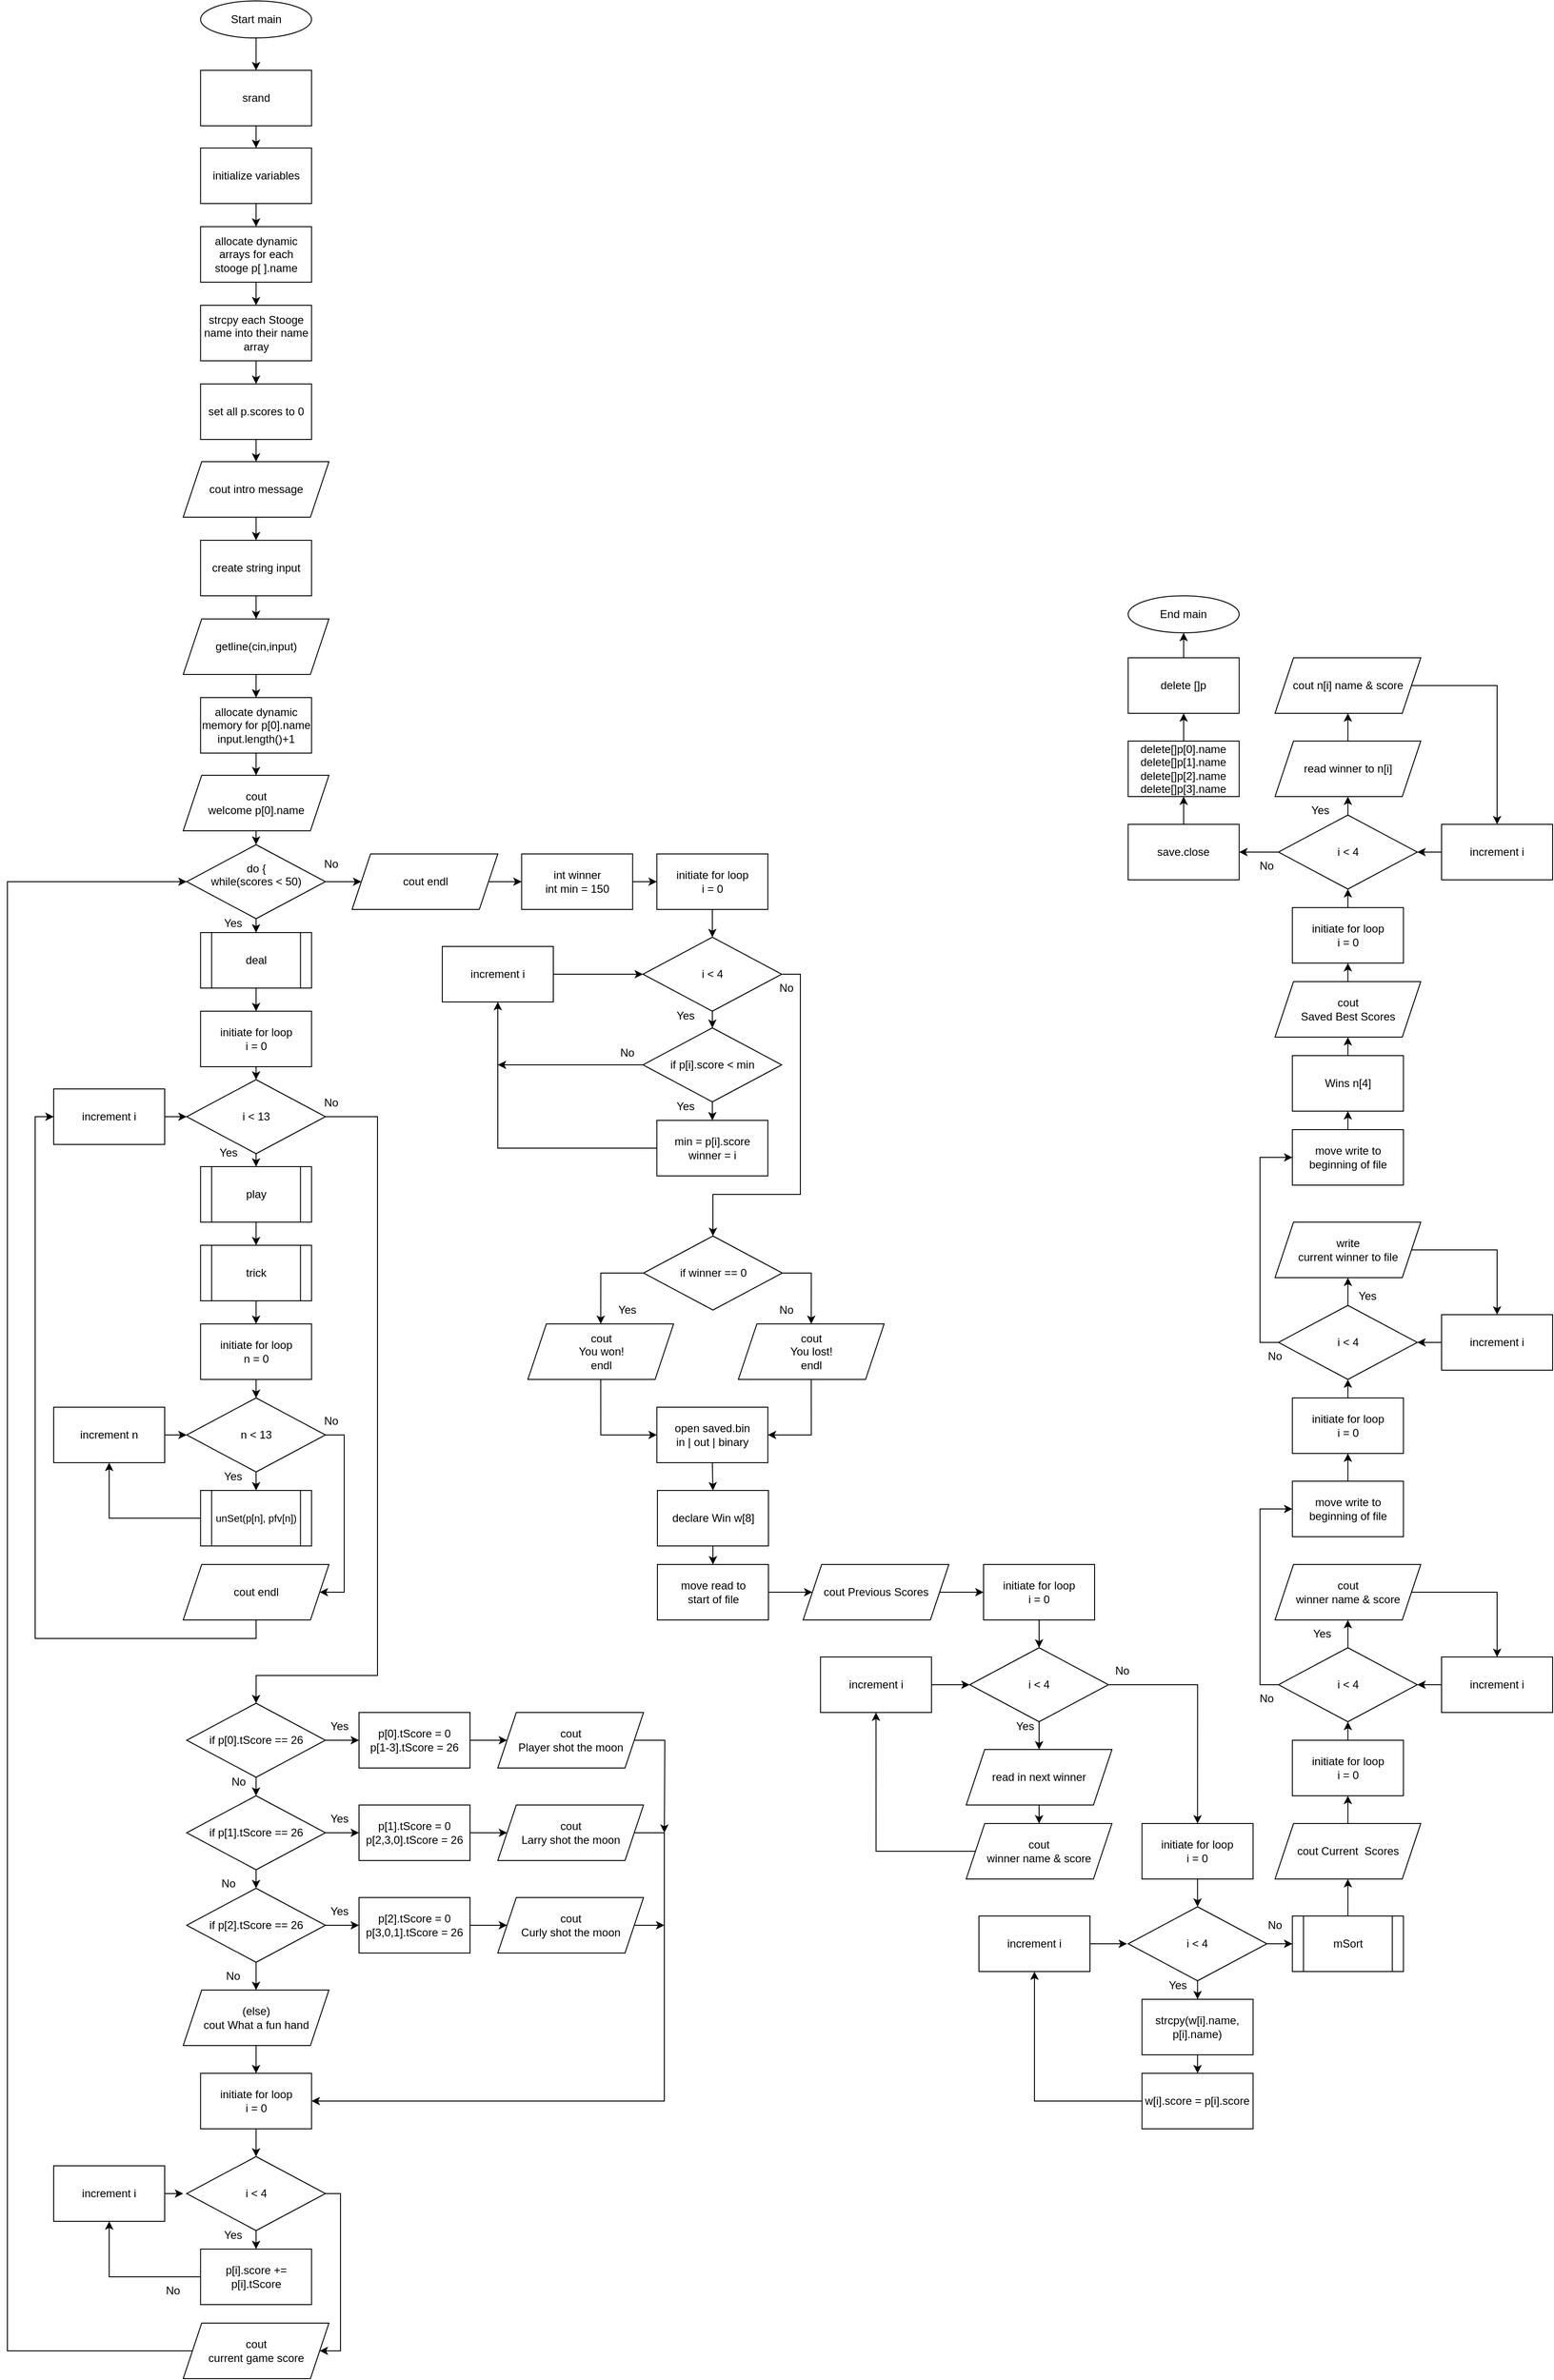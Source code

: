 <mxfile version="22.1.0" type="github">
  <diagram name="Page-1" id="VULamLYIf2Ju5Sep-s1x">
    <mxGraphModel dx="6534" dy="4038" grid="1" gridSize="10" guides="1" tooltips="1" connect="1" arrows="1" fold="1" page="1" pageScale="1" pageWidth="850" pageHeight="1100" math="0" shadow="0">
      <root>
        <mxCell id="0" />
        <mxCell id="1" parent="0" />
        <mxCell id="NbnFVk8Ga5VYh3uHYh6g-1" style="edgeStyle=orthogonalEdgeStyle;rounded=0;orthogonalLoop=1;jettySize=auto;html=1;exitX=0.5;exitY=1;exitDx=0;exitDy=0;entryX=0.5;entryY=0;entryDx=0;entryDy=0;" edge="1" parent="1" source="NbnFVk8Ga5VYh3uHYh6g-2" target="NbnFVk8Ga5VYh3uHYh6g-41">
          <mxGeometry relative="1" as="geometry" />
        </mxCell>
        <mxCell id="NbnFVk8Ga5VYh3uHYh6g-2" value="deal" style="shape=process;whiteSpace=wrap;html=1;backgroundOutline=1;" vertex="1" parent="1">
          <mxGeometry x="-4271.25" y="-2123" width="120" height="60" as="geometry" />
        </mxCell>
        <mxCell id="NbnFVk8Ga5VYh3uHYh6g-3" style="edgeStyle=orthogonalEdgeStyle;rounded=0;orthogonalLoop=1;jettySize=auto;html=1;exitX=0.5;exitY=0;exitDx=0;exitDy=0;entryX=0.5;entryY=1;entryDx=0;entryDy=0;" edge="1" parent="1" source="NbnFVk8Ga5VYh3uHYh6g-4" target="NbnFVk8Ga5VYh3uHYh6g-141">
          <mxGeometry relative="1" as="geometry" />
        </mxCell>
        <mxCell id="NbnFVk8Ga5VYh3uHYh6g-4" value="mSort" style="shape=process;whiteSpace=wrap;html=1;backgroundOutline=1;" vertex="1" parent="1">
          <mxGeometry x="-3091.25" y="-1060" width="120" height="60" as="geometry" />
        </mxCell>
        <mxCell id="NbnFVk8Ga5VYh3uHYh6g-5" style="edgeStyle=orthogonalEdgeStyle;rounded=0;orthogonalLoop=1;jettySize=auto;html=1;exitX=0;exitY=0.5;exitDx=0;exitDy=0;entryX=0.5;entryY=1;entryDx=0;entryDy=0;" edge="1" parent="1" source="NbnFVk8Ga5VYh3uHYh6g-6" target="NbnFVk8Ga5VYh3uHYh6g-47">
          <mxGeometry relative="1" as="geometry" />
        </mxCell>
        <mxCell id="NbnFVk8Ga5VYh3uHYh6g-6" value="&lt;font style=&quot;font-size: 11px;&quot;&gt;unSet(p[n], pfv[n])&lt;/font&gt;" style="shape=process;whiteSpace=wrap;html=1;backgroundOutline=1;" vertex="1" parent="1">
          <mxGeometry x="-4271.25" y="-1520" width="120" height="60" as="geometry" />
        </mxCell>
        <mxCell id="NbnFVk8Ga5VYh3uHYh6g-7" style="edgeStyle=orthogonalEdgeStyle;rounded=0;orthogonalLoop=1;jettySize=auto;html=1;exitX=0.5;exitY=1;exitDx=0;exitDy=0;entryX=0.5;entryY=0;entryDx=0;entryDy=0;" edge="1" parent="1" source="NbnFVk8Ga5VYh3uHYh6g-8" target="NbnFVk8Ga5VYh3uHYh6g-10">
          <mxGeometry relative="1" as="geometry" />
        </mxCell>
        <mxCell id="NbnFVk8Ga5VYh3uHYh6g-8" value="play" style="shape=process;whiteSpace=wrap;html=1;backgroundOutline=1;" vertex="1" parent="1">
          <mxGeometry x="-4271.25" y="-1870" width="120" height="60" as="geometry" />
        </mxCell>
        <mxCell id="NbnFVk8Ga5VYh3uHYh6g-9" style="edgeStyle=orthogonalEdgeStyle;rounded=0;orthogonalLoop=1;jettySize=auto;html=1;exitX=0.5;exitY=1;exitDx=0;exitDy=0;entryX=0.5;entryY=0;entryDx=0;entryDy=0;" edge="1" parent="1" source="NbnFVk8Ga5VYh3uHYh6g-10" target="NbnFVk8Ga5VYh3uHYh6g-45">
          <mxGeometry relative="1" as="geometry" />
        </mxCell>
        <mxCell id="NbnFVk8Ga5VYh3uHYh6g-10" value="trick" style="shape=process;whiteSpace=wrap;html=1;backgroundOutline=1;" vertex="1" parent="1">
          <mxGeometry x="-4271.25" y="-1785" width="120" height="60" as="geometry" />
        </mxCell>
        <mxCell id="NbnFVk8Ga5VYh3uHYh6g-11" style="edgeStyle=orthogonalEdgeStyle;rounded=0;orthogonalLoop=1;jettySize=auto;html=1;exitX=0.5;exitY=1;exitDx=0;exitDy=0;entryX=0.5;entryY=0;entryDx=0;entryDy=0;" edge="1" parent="1" source="NbnFVk8Ga5VYh3uHYh6g-12" target="NbnFVk8Ga5VYh3uHYh6g-14">
          <mxGeometry relative="1" as="geometry" />
        </mxCell>
        <mxCell id="NbnFVk8Ga5VYh3uHYh6g-12" value="Start main" style="ellipse;whiteSpace=wrap;html=1;" vertex="1" parent="1">
          <mxGeometry x="-4271.25" y="-3130" width="120" height="40" as="geometry" />
        </mxCell>
        <mxCell id="NbnFVk8Ga5VYh3uHYh6g-13" style="edgeStyle=orthogonalEdgeStyle;rounded=0;orthogonalLoop=1;jettySize=auto;html=1;exitX=0.5;exitY=1;exitDx=0;exitDy=0;entryX=0.5;entryY=0;entryDx=0;entryDy=0;" edge="1" parent="1" source="NbnFVk8Ga5VYh3uHYh6g-14" target="NbnFVk8Ga5VYh3uHYh6g-22">
          <mxGeometry relative="1" as="geometry" />
        </mxCell>
        <mxCell id="NbnFVk8Ga5VYh3uHYh6g-14" value="srand" style="rounded=0;whiteSpace=wrap;html=1;" vertex="1" parent="1">
          <mxGeometry x="-4271.25" y="-3055" width="120" height="60" as="geometry" />
        </mxCell>
        <mxCell id="NbnFVk8Ga5VYh3uHYh6g-15" style="edgeStyle=orthogonalEdgeStyle;rounded=0;orthogonalLoop=1;jettySize=auto;html=1;exitX=0.5;exitY=1;exitDx=0;exitDy=0;entryX=0.5;entryY=0;entryDx=0;entryDy=0;" edge="1" parent="1" source="NbnFVk8Ga5VYh3uHYh6g-16" target="NbnFVk8Ga5VYh3uHYh6g-32">
          <mxGeometry relative="1" as="geometry" />
        </mxCell>
        <mxCell id="NbnFVk8Ga5VYh3uHYh6g-16" value="cout intro message" style="shape=parallelogram;perimeter=parallelogramPerimeter;whiteSpace=wrap;html=1;fixedSize=1;" vertex="1" parent="1">
          <mxGeometry x="-4290" y="-2632" width="157.5" height="60" as="geometry" />
        </mxCell>
        <mxCell id="NbnFVk8Ga5VYh3uHYh6g-17" style="edgeStyle=orthogonalEdgeStyle;rounded=0;orthogonalLoop=1;jettySize=auto;html=1;exitX=0.5;exitY=1;exitDx=0;exitDy=0;entryX=0.5;entryY=0;entryDx=0;entryDy=0;" edge="1" parent="1" source="NbnFVk8Ga5VYh3uHYh6g-19" target="NbnFVk8Ga5VYh3uHYh6g-2">
          <mxGeometry relative="1" as="geometry" />
        </mxCell>
        <mxCell id="NbnFVk8Ga5VYh3uHYh6g-18" style="edgeStyle=orthogonalEdgeStyle;rounded=0;orthogonalLoop=1;jettySize=auto;html=1;exitX=1;exitY=0.5;exitDx=0;exitDy=0;entryX=0;entryY=0.5;entryDx=0;entryDy=0;" edge="1" parent="1" source="NbnFVk8Ga5VYh3uHYh6g-19" target="NbnFVk8Ga5VYh3uHYh6g-88">
          <mxGeometry relative="1" as="geometry" />
        </mxCell>
        <mxCell id="NbnFVk8Ga5VYh3uHYh6g-19" value="do {&lt;br&gt;while(scores &amp;lt; 50)&lt;br&gt;&amp;nbsp;" style="rhombus;whiteSpace=wrap;html=1;" vertex="1" parent="1">
          <mxGeometry x="-4286.25" y="-2218" width="150" height="80" as="geometry" />
        </mxCell>
        <mxCell id="NbnFVk8Ga5VYh3uHYh6g-20" value="End main" style="ellipse;whiteSpace=wrap;html=1;" vertex="1" parent="1">
          <mxGeometry x="-3268.75" y="-2487" width="120" height="40" as="geometry" />
        </mxCell>
        <mxCell id="NbnFVk8Ga5VYh3uHYh6g-21" style="edgeStyle=orthogonalEdgeStyle;rounded=0;orthogonalLoop=1;jettySize=auto;html=1;exitX=0.5;exitY=1;exitDx=0;exitDy=0;entryX=0.5;entryY=0;entryDx=0;entryDy=0;" edge="1" parent="1" source="NbnFVk8Ga5VYh3uHYh6g-22" target="NbnFVk8Ga5VYh3uHYh6g-24">
          <mxGeometry relative="1" as="geometry" />
        </mxCell>
        <mxCell id="NbnFVk8Ga5VYh3uHYh6g-22" value="initialize variables" style="rounded=0;whiteSpace=wrap;html=1;" vertex="1" parent="1">
          <mxGeometry x="-4271.25" y="-2971" width="120" height="60" as="geometry" />
        </mxCell>
        <mxCell id="NbnFVk8Ga5VYh3uHYh6g-23" style="edgeStyle=orthogonalEdgeStyle;rounded=0;orthogonalLoop=1;jettySize=auto;html=1;exitX=0.5;exitY=1;exitDx=0;exitDy=0;entryX=0.5;entryY=0;entryDx=0;entryDy=0;" edge="1" parent="1" source="NbnFVk8Ga5VYh3uHYh6g-24" target="NbnFVk8Ga5VYh3uHYh6g-26">
          <mxGeometry relative="1" as="geometry" />
        </mxCell>
        <mxCell id="NbnFVk8Ga5VYh3uHYh6g-24" value="allocate dynamic arrays for each&lt;br&gt;stooge p[ ].name" style="rounded=0;whiteSpace=wrap;html=1;" vertex="1" parent="1">
          <mxGeometry x="-4271.25" y="-2886" width="120" height="60" as="geometry" />
        </mxCell>
        <mxCell id="NbnFVk8Ga5VYh3uHYh6g-25" style="edgeStyle=orthogonalEdgeStyle;rounded=0;orthogonalLoop=1;jettySize=auto;html=1;exitX=0.5;exitY=1;exitDx=0;exitDy=0;entryX=0.5;entryY=0;entryDx=0;entryDy=0;" edge="1" parent="1" source="NbnFVk8Ga5VYh3uHYh6g-26" target="NbnFVk8Ga5VYh3uHYh6g-28">
          <mxGeometry relative="1" as="geometry" />
        </mxCell>
        <mxCell id="NbnFVk8Ga5VYh3uHYh6g-26" value="strcpy each Stooge name into their name array" style="rounded=0;whiteSpace=wrap;html=1;" vertex="1" parent="1">
          <mxGeometry x="-4271.25" y="-2801" width="120" height="60" as="geometry" />
        </mxCell>
        <mxCell id="NbnFVk8Ga5VYh3uHYh6g-27" style="edgeStyle=orthogonalEdgeStyle;rounded=0;orthogonalLoop=1;jettySize=auto;html=1;exitX=0.5;exitY=1;exitDx=0;exitDy=0;entryX=0.5;entryY=0;entryDx=0;entryDy=0;" edge="1" parent="1" source="NbnFVk8Ga5VYh3uHYh6g-28" target="NbnFVk8Ga5VYh3uHYh6g-16">
          <mxGeometry relative="1" as="geometry" />
        </mxCell>
        <mxCell id="NbnFVk8Ga5VYh3uHYh6g-28" value="set all p.scores to 0" style="rounded=0;whiteSpace=wrap;html=1;" vertex="1" parent="1">
          <mxGeometry x="-4271.25" y="-2716" width="120" height="60" as="geometry" />
        </mxCell>
        <mxCell id="NbnFVk8Ga5VYh3uHYh6g-29" style="edgeStyle=orthogonalEdgeStyle;rounded=0;orthogonalLoop=1;jettySize=auto;html=1;exitX=0.5;exitY=1;exitDx=0;exitDy=0;entryX=0.5;entryY=0;entryDx=0;entryDy=0;" edge="1" parent="1" source="NbnFVk8Ga5VYh3uHYh6g-30" target="NbnFVk8Ga5VYh3uHYh6g-34">
          <mxGeometry relative="1" as="geometry" />
        </mxCell>
        <mxCell id="NbnFVk8Ga5VYh3uHYh6g-30" value="getline(cin,input)" style="shape=parallelogram;perimeter=parallelogramPerimeter;whiteSpace=wrap;html=1;fixedSize=1;" vertex="1" parent="1">
          <mxGeometry x="-4290" y="-2462" width="157.5" height="60" as="geometry" />
        </mxCell>
        <mxCell id="NbnFVk8Ga5VYh3uHYh6g-31" style="edgeStyle=orthogonalEdgeStyle;rounded=0;orthogonalLoop=1;jettySize=auto;html=1;exitX=0.5;exitY=1;exitDx=0;exitDy=0;entryX=0.5;entryY=0;entryDx=0;entryDy=0;" edge="1" parent="1" source="NbnFVk8Ga5VYh3uHYh6g-32" target="NbnFVk8Ga5VYh3uHYh6g-30">
          <mxGeometry relative="1" as="geometry" />
        </mxCell>
        <mxCell id="NbnFVk8Ga5VYh3uHYh6g-32" value="create string input" style="rounded=0;whiteSpace=wrap;html=1;" vertex="1" parent="1">
          <mxGeometry x="-4271.25" y="-2547" width="120" height="60" as="geometry" />
        </mxCell>
        <mxCell id="NbnFVk8Ga5VYh3uHYh6g-33" style="edgeStyle=orthogonalEdgeStyle;rounded=0;orthogonalLoop=1;jettySize=auto;html=1;exitX=0.5;exitY=1;exitDx=0;exitDy=0;entryX=0.5;entryY=0;entryDx=0;entryDy=0;" edge="1" parent="1" source="NbnFVk8Ga5VYh3uHYh6g-34" target="NbnFVk8Ga5VYh3uHYh6g-36">
          <mxGeometry relative="1" as="geometry" />
        </mxCell>
        <mxCell id="NbnFVk8Ga5VYh3uHYh6g-34" value="allocate dynamic memory for p[0].name&lt;br&gt;input.length()+1" style="rounded=0;whiteSpace=wrap;html=1;" vertex="1" parent="1">
          <mxGeometry x="-4271.25" y="-2377" width="120" height="60" as="geometry" />
        </mxCell>
        <mxCell id="NbnFVk8Ga5VYh3uHYh6g-35" style="edgeStyle=orthogonalEdgeStyle;rounded=0;orthogonalLoop=1;jettySize=auto;html=1;exitX=0.5;exitY=1;exitDx=0;exitDy=0;entryX=0.5;entryY=0;entryDx=0;entryDy=0;" edge="1" parent="1" source="NbnFVk8Ga5VYh3uHYh6g-36" target="NbnFVk8Ga5VYh3uHYh6g-19">
          <mxGeometry relative="1" as="geometry" />
        </mxCell>
        <mxCell id="NbnFVk8Ga5VYh3uHYh6g-36" value="cout &lt;br&gt;welcome p[0].name" style="shape=parallelogram;perimeter=parallelogramPerimeter;whiteSpace=wrap;html=1;fixedSize=1;" vertex="1" parent="1">
          <mxGeometry x="-4290" y="-2293" width="157.5" height="60" as="geometry" />
        </mxCell>
        <mxCell id="NbnFVk8Ga5VYh3uHYh6g-37" style="edgeStyle=orthogonalEdgeStyle;rounded=0;orthogonalLoop=1;jettySize=auto;html=1;exitX=0.5;exitY=1;exitDx=0;exitDy=0;entryX=0.5;entryY=0;entryDx=0;entryDy=0;" edge="1" parent="1" source="NbnFVk8Ga5VYh3uHYh6g-39" target="NbnFVk8Ga5VYh3uHYh6g-8">
          <mxGeometry relative="1" as="geometry" />
        </mxCell>
        <mxCell id="NbnFVk8Ga5VYh3uHYh6g-38" style="edgeStyle=orthogonalEdgeStyle;rounded=0;orthogonalLoop=1;jettySize=auto;html=1;exitX=1;exitY=0.5;exitDx=0;exitDy=0;entryX=0.5;entryY=0;entryDx=0;entryDy=0;" edge="1" parent="1" source="NbnFVk8Ga5VYh3uHYh6g-39" target="NbnFVk8Ga5VYh3uHYh6g-55">
          <mxGeometry relative="1" as="geometry">
            <mxPoint x="-4080" y="-1224.286" as="targetPoint" />
            <Array as="points">
              <mxPoint x="-4080" y="-1924" />
              <mxPoint x="-4080" y="-1320" />
              <mxPoint x="-4211" y="-1320" />
            </Array>
          </mxGeometry>
        </mxCell>
        <mxCell id="NbnFVk8Ga5VYh3uHYh6g-39" value="i &amp;lt; 13" style="rhombus;whiteSpace=wrap;html=1;" vertex="1" parent="1">
          <mxGeometry x="-4286.25" y="-1964" width="150" height="80" as="geometry" />
        </mxCell>
        <mxCell id="NbnFVk8Ga5VYh3uHYh6g-40" style="edgeStyle=orthogonalEdgeStyle;rounded=0;orthogonalLoop=1;jettySize=auto;html=1;exitX=0.5;exitY=1;exitDx=0;exitDy=0;entryX=0.5;entryY=0;entryDx=0;entryDy=0;" edge="1" parent="1" source="NbnFVk8Ga5VYh3uHYh6g-41" target="NbnFVk8Ga5VYh3uHYh6g-39">
          <mxGeometry relative="1" as="geometry" />
        </mxCell>
        <mxCell id="NbnFVk8Ga5VYh3uHYh6g-41" value="initiate for loop&lt;br&gt;i = 0" style="rounded=0;whiteSpace=wrap;html=1;" vertex="1" parent="1">
          <mxGeometry x="-4271.25" y="-2038" width="120" height="60" as="geometry" />
        </mxCell>
        <mxCell id="NbnFVk8Ga5VYh3uHYh6g-42" style="edgeStyle=orthogonalEdgeStyle;rounded=0;orthogonalLoop=1;jettySize=auto;html=1;exitX=1;exitY=0.5;exitDx=0;exitDy=0;entryX=0;entryY=0.5;entryDx=0;entryDy=0;" edge="1" parent="1" source="NbnFVk8Ga5VYh3uHYh6g-43" target="NbnFVk8Ga5VYh3uHYh6g-39">
          <mxGeometry relative="1" as="geometry" />
        </mxCell>
        <mxCell id="NbnFVk8Ga5VYh3uHYh6g-43" value="increment i" style="rounded=0;whiteSpace=wrap;html=1;" vertex="1" parent="1">
          <mxGeometry x="-4430" y="-1954" width="120" height="60" as="geometry" />
        </mxCell>
        <mxCell id="NbnFVk8Ga5VYh3uHYh6g-44" style="edgeStyle=orthogonalEdgeStyle;rounded=0;orthogonalLoop=1;jettySize=auto;html=1;exitX=0.5;exitY=1;exitDx=0;exitDy=0;entryX=0.5;entryY=0;entryDx=0;entryDy=0;" edge="1" parent="1" source="NbnFVk8Ga5VYh3uHYh6g-45" target="NbnFVk8Ga5VYh3uHYh6g-50">
          <mxGeometry relative="1" as="geometry" />
        </mxCell>
        <mxCell id="NbnFVk8Ga5VYh3uHYh6g-45" value="initiate for loop&lt;br&gt;n = 0" style="rounded=0;whiteSpace=wrap;html=1;" vertex="1" parent="1">
          <mxGeometry x="-4271.25" y="-1700" width="120" height="60" as="geometry" />
        </mxCell>
        <mxCell id="NbnFVk8Ga5VYh3uHYh6g-46" style="edgeStyle=orthogonalEdgeStyle;rounded=0;orthogonalLoop=1;jettySize=auto;html=1;exitX=1;exitY=0.5;exitDx=0;exitDy=0;entryX=0;entryY=0.5;entryDx=0;entryDy=0;" edge="1" parent="1" source="NbnFVk8Ga5VYh3uHYh6g-47" target="NbnFVk8Ga5VYh3uHYh6g-50">
          <mxGeometry relative="1" as="geometry" />
        </mxCell>
        <mxCell id="NbnFVk8Ga5VYh3uHYh6g-47" value="increment n" style="rounded=0;whiteSpace=wrap;html=1;" vertex="1" parent="1">
          <mxGeometry x="-4430" y="-1610" width="120" height="60" as="geometry" />
        </mxCell>
        <mxCell id="NbnFVk8Ga5VYh3uHYh6g-48" style="edgeStyle=orthogonalEdgeStyle;rounded=0;orthogonalLoop=1;jettySize=auto;html=1;exitX=0.5;exitY=1;exitDx=0;exitDy=0;entryX=0.5;entryY=0;entryDx=0;entryDy=0;" edge="1" parent="1" source="NbnFVk8Ga5VYh3uHYh6g-50" target="NbnFVk8Ga5VYh3uHYh6g-6">
          <mxGeometry relative="1" as="geometry" />
        </mxCell>
        <mxCell id="NbnFVk8Ga5VYh3uHYh6g-49" style="edgeStyle=orthogonalEdgeStyle;rounded=0;orthogonalLoop=1;jettySize=auto;html=1;exitX=1;exitY=0.5;exitDx=0;exitDy=0;entryX=1;entryY=0.5;entryDx=0;entryDy=0;" edge="1" parent="1" source="NbnFVk8Ga5VYh3uHYh6g-50" target="NbnFVk8Ga5VYh3uHYh6g-52">
          <mxGeometry relative="1" as="geometry">
            <Array as="points">
              <mxPoint x="-4116" y="-1580" />
              <mxPoint x="-4116" y="-1410" />
            </Array>
          </mxGeometry>
        </mxCell>
        <mxCell id="NbnFVk8Ga5VYh3uHYh6g-50" value="n &amp;lt; 13" style="rhombus;whiteSpace=wrap;html=1;" vertex="1" parent="1">
          <mxGeometry x="-4286.25" y="-1620" width="150" height="80" as="geometry" />
        </mxCell>
        <mxCell id="NbnFVk8Ga5VYh3uHYh6g-51" style="edgeStyle=orthogonalEdgeStyle;rounded=0;orthogonalLoop=1;jettySize=auto;html=1;exitX=0.5;exitY=1;exitDx=0;exitDy=0;entryX=0;entryY=0.5;entryDx=0;entryDy=0;" edge="1" parent="1" source="NbnFVk8Ga5VYh3uHYh6g-52" target="NbnFVk8Ga5VYh3uHYh6g-43">
          <mxGeometry relative="1" as="geometry" />
        </mxCell>
        <mxCell id="NbnFVk8Ga5VYh3uHYh6g-52" value="cout endl" style="shape=parallelogram;perimeter=parallelogramPerimeter;whiteSpace=wrap;html=1;fixedSize=1;" vertex="1" parent="1">
          <mxGeometry x="-4290" y="-1440" width="157.5" height="60" as="geometry" />
        </mxCell>
        <mxCell id="NbnFVk8Ga5VYh3uHYh6g-53" style="edgeStyle=orthogonalEdgeStyle;rounded=0;orthogonalLoop=1;jettySize=auto;html=1;exitX=0.5;exitY=1;exitDx=0;exitDy=0;entryX=0.5;entryY=0;entryDx=0;entryDy=0;" edge="1" parent="1" source="NbnFVk8Ga5VYh3uHYh6g-55" target="NbnFVk8Ga5VYh3uHYh6g-60">
          <mxGeometry relative="1" as="geometry" />
        </mxCell>
        <mxCell id="NbnFVk8Ga5VYh3uHYh6g-54" style="edgeStyle=orthogonalEdgeStyle;rounded=0;orthogonalLoop=1;jettySize=auto;html=1;exitX=1;exitY=0.5;exitDx=0;exitDy=0;entryX=0;entryY=0.5;entryDx=0;entryDy=0;" edge="1" parent="1" source="NbnFVk8Ga5VYh3uHYh6g-55" target="NbnFVk8Ga5VYh3uHYh6g-57">
          <mxGeometry relative="1" as="geometry" />
        </mxCell>
        <mxCell id="NbnFVk8Ga5VYh3uHYh6g-55" value="if p[0].tScore == 26" style="rhombus;whiteSpace=wrap;html=1;" vertex="1" parent="1">
          <mxGeometry x="-4286.25" y="-1290" width="150" height="80" as="geometry" />
        </mxCell>
        <mxCell id="NbnFVk8Ga5VYh3uHYh6g-56" style="edgeStyle=orthogonalEdgeStyle;rounded=0;orthogonalLoop=1;jettySize=auto;html=1;exitX=1;exitY=0.5;exitDx=0;exitDy=0;entryX=0;entryY=0.5;entryDx=0;entryDy=0;" edge="1" parent="1" source="NbnFVk8Ga5VYh3uHYh6g-57" target="NbnFVk8Ga5VYh3uHYh6g-64">
          <mxGeometry relative="1" as="geometry" />
        </mxCell>
        <mxCell id="NbnFVk8Ga5VYh3uHYh6g-57" value="p[0].tScore = 0&lt;br&gt;p[1-3].tScore = 26" style="rounded=0;whiteSpace=wrap;html=1;" vertex="1" parent="1">
          <mxGeometry x="-4100" y="-1280" width="120" height="60" as="geometry" />
        </mxCell>
        <mxCell id="NbnFVk8Ga5VYh3uHYh6g-58" style="edgeStyle=orthogonalEdgeStyle;rounded=0;orthogonalLoop=1;jettySize=auto;html=1;exitX=0.5;exitY=1;exitDx=0;exitDy=0;entryX=0.5;entryY=0;entryDx=0;entryDy=0;" edge="1" parent="1" source="NbnFVk8Ga5VYh3uHYh6g-60" target="NbnFVk8Ga5VYh3uHYh6g-69">
          <mxGeometry relative="1" as="geometry" />
        </mxCell>
        <mxCell id="NbnFVk8Ga5VYh3uHYh6g-59" style="edgeStyle=orthogonalEdgeStyle;rounded=0;orthogonalLoop=1;jettySize=auto;html=1;exitX=1;exitY=0.5;exitDx=0;exitDy=0;entryX=0;entryY=0.5;entryDx=0;entryDy=0;" edge="1" parent="1" source="NbnFVk8Ga5VYh3uHYh6g-60" target="NbnFVk8Ga5VYh3uHYh6g-62">
          <mxGeometry relative="1" as="geometry" />
        </mxCell>
        <mxCell id="NbnFVk8Ga5VYh3uHYh6g-60" value="if p[1].tScore == 26" style="rhombus;whiteSpace=wrap;html=1;" vertex="1" parent="1">
          <mxGeometry x="-4286.25" y="-1190" width="150" height="80" as="geometry" />
        </mxCell>
        <mxCell id="NbnFVk8Ga5VYh3uHYh6g-61" style="edgeStyle=orthogonalEdgeStyle;rounded=0;orthogonalLoop=1;jettySize=auto;html=1;exitX=1;exitY=0.5;exitDx=0;exitDy=0;entryX=0;entryY=0.5;entryDx=0;entryDy=0;" edge="1" parent="1" source="NbnFVk8Ga5VYh3uHYh6g-62" target="NbnFVk8Ga5VYh3uHYh6g-66">
          <mxGeometry relative="1" as="geometry" />
        </mxCell>
        <mxCell id="NbnFVk8Ga5VYh3uHYh6g-62" value="p[1].tScore = 0&lt;br&gt;p[2,3,0].tScore = 26" style="rounded=0;whiteSpace=wrap;html=1;" vertex="1" parent="1">
          <mxGeometry x="-4100" y="-1180" width="120" height="60" as="geometry" />
        </mxCell>
        <mxCell id="NbnFVk8Ga5VYh3uHYh6g-63" style="edgeStyle=orthogonalEdgeStyle;rounded=0;orthogonalLoop=1;jettySize=auto;html=1;exitX=1;exitY=0.5;exitDx=0;exitDy=0;" edge="1" parent="1" source="NbnFVk8Ga5VYh3uHYh6g-64">
          <mxGeometry relative="1" as="geometry">
            <mxPoint x="-3770" y="-1150.0" as="targetPoint" />
          </mxGeometry>
        </mxCell>
        <mxCell id="NbnFVk8Ga5VYh3uHYh6g-64" value="cout &lt;br&gt;Player shot the moon" style="shape=parallelogram;perimeter=parallelogramPerimeter;whiteSpace=wrap;html=1;fixedSize=1;" vertex="1" parent="1">
          <mxGeometry x="-3950" y="-1280" width="157.5" height="60" as="geometry" />
        </mxCell>
        <mxCell id="NbnFVk8Ga5VYh3uHYh6g-65" style="edgeStyle=orthogonalEdgeStyle;rounded=0;orthogonalLoop=1;jettySize=auto;html=1;exitX=1;exitY=0.5;exitDx=0;exitDy=0;entryX=1;entryY=0.5;entryDx=0;entryDy=0;" edge="1" parent="1" source="NbnFVk8Ga5VYh3uHYh6g-66" target="NbnFVk8Ga5VYh3uHYh6g-79">
          <mxGeometry relative="1" as="geometry">
            <Array as="points">
              <mxPoint x="-3770" y="-1150" />
              <mxPoint x="-3770" y="-860" />
            </Array>
          </mxGeometry>
        </mxCell>
        <mxCell id="NbnFVk8Ga5VYh3uHYh6g-66" value="cout &lt;br&gt;Larry shot the moon" style="shape=parallelogram;perimeter=parallelogramPerimeter;whiteSpace=wrap;html=1;fixedSize=1;" vertex="1" parent="1">
          <mxGeometry x="-3950" y="-1180" width="157.5" height="60" as="geometry" />
        </mxCell>
        <mxCell id="NbnFVk8Ga5VYh3uHYh6g-67" style="edgeStyle=orthogonalEdgeStyle;rounded=0;orthogonalLoop=1;jettySize=auto;html=1;exitX=0.5;exitY=1;exitDx=0;exitDy=0;entryX=0.5;entryY=0;entryDx=0;entryDy=0;" edge="1" parent="1" source="NbnFVk8Ga5VYh3uHYh6g-69" target="NbnFVk8Ga5VYh3uHYh6g-75">
          <mxGeometry relative="1" as="geometry" />
        </mxCell>
        <mxCell id="NbnFVk8Ga5VYh3uHYh6g-68" style="edgeStyle=orthogonalEdgeStyle;rounded=0;orthogonalLoop=1;jettySize=auto;html=1;exitX=1;exitY=0.5;exitDx=0;exitDy=0;entryX=0;entryY=0.5;entryDx=0;entryDy=0;" edge="1" parent="1" source="NbnFVk8Ga5VYh3uHYh6g-69" target="NbnFVk8Ga5VYh3uHYh6g-71">
          <mxGeometry relative="1" as="geometry" />
        </mxCell>
        <mxCell id="NbnFVk8Ga5VYh3uHYh6g-69" value="if p[2].tScore == 26" style="rhombus;whiteSpace=wrap;html=1;" vertex="1" parent="1">
          <mxGeometry x="-4286.25" y="-1090" width="150" height="80" as="geometry" />
        </mxCell>
        <mxCell id="NbnFVk8Ga5VYh3uHYh6g-70" style="edgeStyle=orthogonalEdgeStyle;rounded=0;orthogonalLoop=1;jettySize=auto;html=1;exitX=1;exitY=0.5;exitDx=0;exitDy=0;entryX=0;entryY=0.5;entryDx=0;entryDy=0;" edge="1" parent="1" source="NbnFVk8Ga5VYh3uHYh6g-71" target="NbnFVk8Ga5VYh3uHYh6g-73">
          <mxGeometry relative="1" as="geometry" />
        </mxCell>
        <mxCell id="NbnFVk8Ga5VYh3uHYh6g-71" value="p[2].tScore = 0&lt;br&gt;p[3,0,1].tScore = 26" style="rounded=0;whiteSpace=wrap;html=1;" vertex="1" parent="1">
          <mxGeometry x="-4100" y="-1080" width="120" height="60" as="geometry" />
        </mxCell>
        <mxCell id="NbnFVk8Ga5VYh3uHYh6g-72" style="edgeStyle=orthogonalEdgeStyle;rounded=0;orthogonalLoop=1;jettySize=auto;html=1;exitX=1;exitY=0.5;exitDx=0;exitDy=0;" edge="1" parent="1" source="NbnFVk8Ga5VYh3uHYh6g-73">
          <mxGeometry relative="1" as="geometry">
            <mxPoint x="-3770" y="-1050.308" as="targetPoint" />
          </mxGeometry>
        </mxCell>
        <mxCell id="NbnFVk8Ga5VYh3uHYh6g-73" value="cout &lt;br&gt;Curly shot the moon" style="shape=parallelogram;perimeter=parallelogramPerimeter;whiteSpace=wrap;html=1;fixedSize=1;" vertex="1" parent="1">
          <mxGeometry x="-3950" y="-1080" width="157.5" height="60" as="geometry" />
        </mxCell>
        <mxCell id="NbnFVk8Ga5VYh3uHYh6g-74" style="edgeStyle=orthogonalEdgeStyle;rounded=0;orthogonalLoop=1;jettySize=auto;html=1;exitX=0.5;exitY=1;exitDx=0;exitDy=0;entryX=0.5;entryY=0;entryDx=0;entryDy=0;" edge="1" parent="1" source="NbnFVk8Ga5VYh3uHYh6g-75" target="NbnFVk8Ga5VYh3uHYh6g-79">
          <mxGeometry relative="1" as="geometry" />
        </mxCell>
        <mxCell id="NbnFVk8Ga5VYh3uHYh6g-75" value="(else)&lt;br&gt;cout What a fun hand" style="shape=parallelogram;perimeter=parallelogramPerimeter;whiteSpace=wrap;html=1;fixedSize=1;" vertex="1" parent="1">
          <mxGeometry x="-4290" y="-980" width="157.5" height="60" as="geometry" />
        </mxCell>
        <mxCell id="NbnFVk8Ga5VYh3uHYh6g-76" style="edgeStyle=orthogonalEdgeStyle;rounded=0;orthogonalLoop=1;jettySize=auto;html=1;exitX=1;exitY=0.5;exitDx=0;exitDy=0;" edge="1" parent="1" source="NbnFVk8Ga5VYh3uHYh6g-77">
          <mxGeometry relative="1" as="geometry">
            <mxPoint x="-4290" y="-760" as="targetPoint" />
          </mxGeometry>
        </mxCell>
        <mxCell id="NbnFVk8Ga5VYh3uHYh6g-77" value="increment i" style="rounded=0;whiteSpace=wrap;html=1;" vertex="1" parent="1">
          <mxGeometry x="-4430" y="-790" width="120" height="60" as="geometry" />
        </mxCell>
        <mxCell id="NbnFVk8Ga5VYh3uHYh6g-78" style="edgeStyle=orthogonalEdgeStyle;rounded=0;orthogonalLoop=1;jettySize=auto;html=1;exitX=0.5;exitY=1;exitDx=0;exitDy=0;entryX=0.5;entryY=0;entryDx=0;entryDy=0;" edge="1" parent="1" source="NbnFVk8Ga5VYh3uHYh6g-79" target="NbnFVk8Ga5VYh3uHYh6g-82">
          <mxGeometry relative="1" as="geometry" />
        </mxCell>
        <mxCell id="NbnFVk8Ga5VYh3uHYh6g-79" value="initiate for loop&lt;br&gt;i = 0" style="rounded=0;whiteSpace=wrap;html=1;" vertex="1" parent="1">
          <mxGeometry x="-4271.25" y="-890" width="120" height="60" as="geometry" />
        </mxCell>
        <mxCell id="NbnFVk8Ga5VYh3uHYh6g-80" style="edgeStyle=orthogonalEdgeStyle;rounded=0;orthogonalLoop=1;jettySize=auto;html=1;exitX=0.5;exitY=1;exitDx=0;exitDy=0;entryX=0.5;entryY=0;entryDx=0;entryDy=0;" edge="1" parent="1" source="NbnFVk8Ga5VYh3uHYh6g-82" target="NbnFVk8Ga5VYh3uHYh6g-84">
          <mxGeometry relative="1" as="geometry" />
        </mxCell>
        <mxCell id="NbnFVk8Ga5VYh3uHYh6g-81" style="edgeStyle=orthogonalEdgeStyle;rounded=0;orthogonalLoop=1;jettySize=auto;html=1;exitX=1;exitY=0.5;exitDx=0;exitDy=0;entryX=1;entryY=0.5;entryDx=0;entryDy=0;" edge="1" parent="1" source="NbnFVk8Ga5VYh3uHYh6g-82" target="NbnFVk8Ga5VYh3uHYh6g-86">
          <mxGeometry relative="1" as="geometry">
            <mxPoint x="-4110" y="-600.0" as="targetPoint" />
            <Array as="points">
              <mxPoint x="-4120" y="-760" />
              <mxPoint x="-4120" y="-590" />
            </Array>
          </mxGeometry>
        </mxCell>
        <mxCell id="NbnFVk8Ga5VYh3uHYh6g-82" value="i &amp;lt; 4" style="rhombus;whiteSpace=wrap;html=1;" vertex="1" parent="1">
          <mxGeometry x="-4286.25" y="-800" width="150" height="80" as="geometry" />
        </mxCell>
        <mxCell id="NbnFVk8Ga5VYh3uHYh6g-83" style="edgeStyle=orthogonalEdgeStyle;rounded=0;orthogonalLoop=1;jettySize=auto;html=1;exitX=0;exitY=0.5;exitDx=0;exitDy=0;entryX=0.5;entryY=1;entryDx=0;entryDy=0;" edge="1" parent="1" source="NbnFVk8Ga5VYh3uHYh6g-84" target="NbnFVk8Ga5VYh3uHYh6g-77">
          <mxGeometry relative="1" as="geometry" />
        </mxCell>
        <mxCell id="NbnFVk8Ga5VYh3uHYh6g-84" value="p[i].score +=&lt;br&gt;p[i].tScore" style="rounded=0;whiteSpace=wrap;html=1;" vertex="1" parent="1">
          <mxGeometry x="-4271.25" y="-700" width="120" height="60" as="geometry" />
        </mxCell>
        <mxCell id="NbnFVk8Ga5VYh3uHYh6g-85" style="edgeStyle=orthogonalEdgeStyle;rounded=0;orthogonalLoop=1;jettySize=auto;html=1;exitX=0;exitY=0.5;exitDx=0;exitDy=0;entryX=0;entryY=0.5;entryDx=0;entryDy=0;" edge="1" parent="1" source="NbnFVk8Ga5VYh3uHYh6g-86" target="NbnFVk8Ga5VYh3uHYh6g-19">
          <mxGeometry relative="1" as="geometry">
            <Array as="points">
              <mxPoint x="-4480" y="-590" />
              <mxPoint x="-4480" y="-2178" />
            </Array>
          </mxGeometry>
        </mxCell>
        <mxCell id="NbnFVk8Ga5VYh3uHYh6g-86" value="cout &lt;br&gt;current game score" style="shape=parallelogram;perimeter=parallelogramPerimeter;whiteSpace=wrap;html=1;fixedSize=1;" vertex="1" parent="1">
          <mxGeometry x="-4290" y="-620" width="157.5" height="60" as="geometry" />
        </mxCell>
        <mxCell id="NbnFVk8Ga5VYh3uHYh6g-87" style="edgeStyle=orthogonalEdgeStyle;rounded=0;orthogonalLoop=1;jettySize=auto;html=1;exitX=1;exitY=0.5;exitDx=0;exitDy=0;entryX=0;entryY=0.5;entryDx=0;entryDy=0;" edge="1" parent="1" source="NbnFVk8Ga5VYh3uHYh6g-88" target="NbnFVk8Ga5VYh3uHYh6g-90">
          <mxGeometry relative="1" as="geometry" />
        </mxCell>
        <mxCell id="NbnFVk8Ga5VYh3uHYh6g-88" value="cout endl" style="shape=parallelogram;perimeter=parallelogramPerimeter;whiteSpace=wrap;html=1;fixedSize=1;" vertex="1" parent="1">
          <mxGeometry x="-4107.5" y="-2208" width="157.5" height="60" as="geometry" />
        </mxCell>
        <mxCell id="NbnFVk8Ga5VYh3uHYh6g-89" style="edgeStyle=orthogonalEdgeStyle;rounded=0;orthogonalLoop=1;jettySize=auto;html=1;exitX=1;exitY=0.5;exitDx=0;exitDy=0;entryX=0;entryY=0.5;entryDx=0;entryDy=0;" edge="1" parent="1" source="NbnFVk8Ga5VYh3uHYh6g-90" target="NbnFVk8Ga5VYh3uHYh6g-92">
          <mxGeometry relative="1" as="geometry" />
        </mxCell>
        <mxCell id="NbnFVk8Ga5VYh3uHYh6g-90" value="int winner&lt;br&gt;int min = 150" style="rounded=0;whiteSpace=wrap;html=1;" vertex="1" parent="1">
          <mxGeometry x="-3924.25" y="-2208" width="120" height="60" as="geometry" />
        </mxCell>
        <mxCell id="NbnFVk8Ga5VYh3uHYh6g-91" style="edgeStyle=orthogonalEdgeStyle;rounded=0;orthogonalLoop=1;jettySize=auto;html=1;exitX=0.5;exitY=1;exitDx=0;exitDy=0;entryX=0.5;entryY=0;entryDx=0;entryDy=0;" edge="1" parent="1" source="NbnFVk8Ga5VYh3uHYh6g-92" target="NbnFVk8Ga5VYh3uHYh6g-97">
          <mxGeometry relative="1" as="geometry" />
        </mxCell>
        <mxCell id="NbnFVk8Ga5VYh3uHYh6g-92" value="initiate for loop&lt;br&gt;i = 0" style="rounded=0;whiteSpace=wrap;html=1;" vertex="1" parent="1">
          <mxGeometry x="-3778.12" y="-2208" width="120" height="60" as="geometry" />
        </mxCell>
        <mxCell id="NbnFVk8Ga5VYh3uHYh6g-93" style="edgeStyle=orthogonalEdgeStyle;rounded=0;orthogonalLoop=1;jettySize=auto;html=1;exitX=1;exitY=0.5;exitDx=0;exitDy=0;entryX=0;entryY=0.5;entryDx=0;entryDy=0;" edge="1" parent="1" source="NbnFVk8Ga5VYh3uHYh6g-94" target="NbnFVk8Ga5VYh3uHYh6g-97">
          <mxGeometry relative="1" as="geometry" />
        </mxCell>
        <mxCell id="NbnFVk8Ga5VYh3uHYh6g-94" value="increment i" style="rounded=0;whiteSpace=wrap;html=1;" vertex="1" parent="1">
          <mxGeometry x="-4010" y="-2108" width="120" height="60" as="geometry" />
        </mxCell>
        <mxCell id="NbnFVk8Ga5VYh3uHYh6g-95" style="edgeStyle=orthogonalEdgeStyle;rounded=0;orthogonalLoop=1;jettySize=auto;html=1;exitX=0.5;exitY=1;exitDx=0;exitDy=0;entryX=0.5;entryY=0;entryDx=0;entryDy=0;" edge="1" parent="1" source="NbnFVk8Ga5VYh3uHYh6g-97" target="NbnFVk8Ga5VYh3uHYh6g-100">
          <mxGeometry relative="1" as="geometry" />
        </mxCell>
        <mxCell id="NbnFVk8Ga5VYh3uHYh6g-96" style="edgeStyle=orthogonalEdgeStyle;rounded=0;orthogonalLoop=1;jettySize=auto;html=1;exitX=1;exitY=0.5;exitDx=0;exitDy=0;entryX=0.5;entryY=0;entryDx=0;entryDy=0;" edge="1" parent="1" source="NbnFVk8Ga5VYh3uHYh6g-97" target="NbnFVk8Ga5VYh3uHYh6g-105">
          <mxGeometry relative="1" as="geometry">
            <Array as="points">
              <mxPoint x="-3623" y="-2078" />
              <mxPoint x="-3623" y="-1840" />
              <mxPoint x="-3718" y="-1840" />
            </Array>
          </mxGeometry>
        </mxCell>
        <mxCell id="NbnFVk8Ga5VYh3uHYh6g-97" value="i &amp;lt; 4" style="rhombus;whiteSpace=wrap;html=1;" vertex="1" parent="1">
          <mxGeometry x="-3793.12" y="-2118" width="150" height="80" as="geometry" />
        </mxCell>
        <mxCell id="NbnFVk8Ga5VYh3uHYh6g-98" style="edgeStyle=orthogonalEdgeStyle;rounded=0;orthogonalLoop=1;jettySize=auto;html=1;exitX=0.5;exitY=1;exitDx=0;exitDy=0;entryX=0.5;entryY=0;entryDx=0;entryDy=0;" edge="1" parent="1" source="NbnFVk8Ga5VYh3uHYh6g-100" target="NbnFVk8Ga5VYh3uHYh6g-102">
          <mxGeometry relative="1" as="geometry" />
        </mxCell>
        <mxCell id="NbnFVk8Ga5VYh3uHYh6g-99" style="edgeStyle=orthogonalEdgeStyle;rounded=0;orthogonalLoop=1;jettySize=auto;html=1;exitX=0;exitY=0.5;exitDx=0;exitDy=0;" edge="1" parent="1" source="NbnFVk8Ga5VYh3uHYh6g-100">
          <mxGeometry relative="1" as="geometry">
            <mxPoint x="-3950" y="-1980" as="targetPoint" />
          </mxGeometry>
        </mxCell>
        <mxCell id="NbnFVk8Ga5VYh3uHYh6g-100" value="if p[i].score &amp;lt; min" style="rhombus;whiteSpace=wrap;html=1;" vertex="1" parent="1">
          <mxGeometry x="-3793.12" y="-2020" width="150" height="80" as="geometry" />
        </mxCell>
        <mxCell id="NbnFVk8Ga5VYh3uHYh6g-101" style="edgeStyle=orthogonalEdgeStyle;rounded=0;orthogonalLoop=1;jettySize=auto;html=1;exitX=0;exitY=0.5;exitDx=0;exitDy=0;entryX=0.5;entryY=1;entryDx=0;entryDy=0;" edge="1" parent="1" source="NbnFVk8Ga5VYh3uHYh6g-102" target="NbnFVk8Ga5VYh3uHYh6g-94">
          <mxGeometry relative="1" as="geometry" />
        </mxCell>
        <mxCell id="NbnFVk8Ga5VYh3uHYh6g-102" value="min = p[i].score&lt;br&gt;winner = i" style="rounded=0;whiteSpace=wrap;html=1;" vertex="1" parent="1">
          <mxGeometry x="-3778.12" y="-1920" width="120" height="60" as="geometry" />
        </mxCell>
        <mxCell id="NbnFVk8Ga5VYh3uHYh6g-103" style="edgeStyle=orthogonalEdgeStyle;rounded=0;orthogonalLoop=1;jettySize=auto;html=1;exitX=0;exitY=0.5;exitDx=0;exitDy=0;entryX=0.5;entryY=0;entryDx=0;entryDy=0;" edge="1" parent="1" source="NbnFVk8Ga5VYh3uHYh6g-105" target="NbnFVk8Ga5VYh3uHYh6g-107">
          <mxGeometry relative="1" as="geometry" />
        </mxCell>
        <mxCell id="NbnFVk8Ga5VYh3uHYh6g-104" style="edgeStyle=orthogonalEdgeStyle;rounded=0;orthogonalLoop=1;jettySize=auto;html=1;exitX=1;exitY=0.5;exitDx=0;exitDy=0;entryX=0.5;entryY=0;entryDx=0;entryDy=0;" edge="1" parent="1" source="NbnFVk8Ga5VYh3uHYh6g-105" target="NbnFVk8Ga5VYh3uHYh6g-109">
          <mxGeometry relative="1" as="geometry" />
        </mxCell>
        <mxCell id="NbnFVk8Ga5VYh3uHYh6g-105" value="if winner == 0" style="rhombus;whiteSpace=wrap;html=1;" vertex="1" parent="1">
          <mxGeometry x="-3792.5" y="-1795" width="150" height="80" as="geometry" />
        </mxCell>
        <mxCell id="NbnFVk8Ga5VYh3uHYh6g-106" style="edgeStyle=orthogonalEdgeStyle;rounded=0;orthogonalLoop=1;jettySize=auto;html=1;exitX=0.5;exitY=1;exitDx=0;exitDy=0;entryX=0;entryY=0.5;entryDx=0;entryDy=0;" edge="1" parent="1" source="NbnFVk8Ga5VYh3uHYh6g-107" target="NbnFVk8Ga5VYh3uHYh6g-111">
          <mxGeometry relative="1" as="geometry" />
        </mxCell>
        <mxCell id="NbnFVk8Ga5VYh3uHYh6g-107" value="cout&lt;br&gt;You won!&lt;br&gt;endl" style="shape=parallelogram;perimeter=parallelogramPerimeter;whiteSpace=wrap;html=1;fixedSize=1;" vertex="1" parent="1">
          <mxGeometry x="-3917.5" y="-1700" width="157.5" height="60" as="geometry" />
        </mxCell>
        <mxCell id="NbnFVk8Ga5VYh3uHYh6g-108" style="edgeStyle=orthogonalEdgeStyle;rounded=0;orthogonalLoop=1;jettySize=auto;html=1;exitX=0.5;exitY=1;exitDx=0;exitDy=0;entryX=1;entryY=0.5;entryDx=0;entryDy=0;" edge="1" parent="1" source="NbnFVk8Ga5VYh3uHYh6g-109" target="NbnFVk8Ga5VYh3uHYh6g-111">
          <mxGeometry relative="1" as="geometry" />
        </mxCell>
        <mxCell id="NbnFVk8Ga5VYh3uHYh6g-109" value="cout &lt;br&gt;You lost!&lt;br&gt;endl" style="shape=parallelogram;perimeter=parallelogramPerimeter;whiteSpace=wrap;html=1;fixedSize=1;" vertex="1" parent="1">
          <mxGeometry x="-3690" y="-1700" width="157.5" height="60" as="geometry" />
        </mxCell>
        <mxCell id="NbnFVk8Ga5VYh3uHYh6g-110" style="edgeStyle=orthogonalEdgeStyle;rounded=0;orthogonalLoop=1;jettySize=auto;html=1;exitX=0.5;exitY=1;exitDx=0;exitDy=0;entryX=0.5;entryY=0;entryDx=0;entryDy=0;" edge="1" parent="1" source="NbnFVk8Ga5VYh3uHYh6g-111" target="NbnFVk8Ga5VYh3uHYh6g-113">
          <mxGeometry relative="1" as="geometry" />
        </mxCell>
        <mxCell id="NbnFVk8Ga5VYh3uHYh6g-111" value="open saved.bin&lt;br&gt;in | out | binary" style="rounded=0;whiteSpace=wrap;html=1;" vertex="1" parent="1">
          <mxGeometry x="-3778.12" y="-1610" width="120" height="60" as="geometry" />
        </mxCell>
        <mxCell id="NbnFVk8Ga5VYh3uHYh6g-112" style="edgeStyle=orthogonalEdgeStyle;rounded=0;orthogonalLoop=1;jettySize=auto;html=1;exitX=0.5;exitY=1;exitDx=0;exitDy=0;entryX=0.5;entryY=0;entryDx=0;entryDy=0;" edge="1" parent="1" source="NbnFVk8Ga5VYh3uHYh6g-113" target="NbnFVk8Ga5VYh3uHYh6g-115">
          <mxGeometry relative="1" as="geometry" />
        </mxCell>
        <mxCell id="NbnFVk8Ga5VYh3uHYh6g-113" value="declare Win w[8]" style="rounded=0;whiteSpace=wrap;html=1;" vertex="1" parent="1">
          <mxGeometry x="-3777.5" y="-1520" width="120" height="60" as="geometry" />
        </mxCell>
        <mxCell id="NbnFVk8Ga5VYh3uHYh6g-114" style="edgeStyle=orthogonalEdgeStyle;rounded=0;orthogonalLoop=1;jettySize=auto;html=1;exitX=1;exitY=0.5;exitDx=0;exitDy=0;entryX=0;entryY=0.5;entryDx=0;entryDy=0;" edge="1" parent="1" source="NbnFVk8Ga5VYh3uHYh6g-115" target="NbnFVk8Ga5VYh3uHYh6g-117">
          <mxGeometry relative="1" as="geometry" />
        </mxCell>
        <mxCell id="NbnFVk8Ga5VYh3uHYh6g-115" value="move read to &lt;br&gt;start of file" style="rounded=0;whiteSpace=wrap;html=1;" vertex="1" parent="1">
          <mxGeometry x="-3777.5" y="-1440" width="120" height="60" as="geometry" />
        </mxCell>
        <mxCell id="NbnFVk8Ga5VYh3uHYh6g-116" style="edgeStyle=orthogonalEdgeStyle;rounded=0;orthogonalLoop=1;jettySize=auto;html=1;exitX=1;exitY=0.5;exitDx=0;exitDy=0;entryX=0;entryY=0.5;entryDx=0;entryDy=0;" edge="1" parent="1" source="NbnFVk8Ga5VYh3uHYh6g-117" target="NbnFVk8Ga5VYh3uHYh6g-121">
          <mxGeometry relative="1" as="geometry" />
        </mxCell>
        <mxCell id="NbnFVk8Ga5VYh3uHYh6g-117" value="cout Previous Scores" style="shape=parallelogram;perimeter=parallelogramPerimeter;whiteSpace=wrap;html=1;fixedSize=1;" vertex="1" parent="1">
          <mxGeometry x="-3620" y="-1440" width="157.5" height="60" as="geometry" />
        </mxCell>
        <mxCell id="NbnFVk8Ga5VYh3uHYh6g-118" style="edgeStyle=orthogonalEdgeStyle;rounded=0;orthogonalLoop=1;jettySize=auto;html=1;exitX=1;exitY=0.5;exitDx=0;exitDy=0;entryX=0;entryY=0.5;entryDx=0;entryDy=0;" edge="1" parent="1" source="NbnFVk8Ga5VYh3uHYh6g-119" target="NbnFVk8Ga5VYh3uHYh6g-124">
          <mxGeometry relative="1" as="geometry" />
        </mxCell>
        <mxCell id="NbnFVk8Ga5VYh3uHYh6g-119" value="increment i" style="rounded=0;whiteSpace=wrap;html=1;" vertex="1" parent="1">
          <mxGeometry x="-3601.25" y="-1340" width="120" height="60" as="geometry" />
        </mxCell>
        <mxCell id="NbnFVk8Ga5VYh3uHYh6g-120" style="edgeStyle=orthogonalEdgeStyle;rounded=0;orthogonalLoop=1;jettySize=auto;html=1;exitX=0.5;exitY=1;exitDx=0;exitDy=0;entryX=0.5;entryY=0;entryDx=0;entryDy=0;" edge="1" parent="1" source="NbnFVk8Ga5VYh3uHYh6g-121" target="NbnFVk8Ga5VYh3uHYh6g-124">
          <mxGeometry relative="1" as="geometry" />
        </mxCell>
        <mxCell id="NbnFVk8Ga5VYh3uHYh6g-121" value="initiate for loop&lt;br&gt;i = 0" style="rounded=0;whiteSpace=wrap;html=1;" vertex="1" parent="1">
          <mxGeometry x="-3425" y="-1440" width="120" height="60" as="geometry" />
        </mxCell>
        <mxCell id="NbnFVk8Ga5VYh3uHYh6g-122" style="edgeStyle=orthogonalEdgeStyle;rounded=0;orthogonalLoop=1;jettySize=auto;html=1;exitX=0.5;exitY=1;exitDx=0;exitDy=0;entryX=0.5;entryY=0;entryDx=0;entryDy=0;" edge="1" parent="1" source="NbnFVk8Ga5VYh3uHYh6g-124" target="NbnFVk8Ga5VYh3uHYh6g-126">
          <mxGeometry relative="1" as="geometry" />
        </mxCell>
        <mxCell id="NbnFVk8Ga5VYh3uHYh6g-123" style="edgeStyle=orthogonalEdgeStyle;rounded=0;orthogonalLoop=1;jettySize=auto;html=1;exitX=1;exitY=0.5;exitDx=0;exitDy=0;entryX=0.5;entryY=0;entryDx=0;entryDy=0;" edge="1" parent="1" source="NbnFVk8Ga5VYh3uHYh6g-124" target="NbnFVk8Ga5VYh3uHYh6g-132">
          <mxGeometry relative="1" as="geometry" />
        </mxCell>
        <mxCell id="NbnFVk8Ga5VYh3uHYh6g-124" value="i &amp;lt; 4" style="rhombus;whiteSpace=wrap;html=1;" vertex="1" parent="1">
          <mxGeometry x="-3440" y="-1350" width="150" height="80" as="geometry" />
        </mxCell>
        <mxCell id="NbnFVk8Ga5VYh3uHYh6g-125" style="edgeStyle=orthogonalEdgeStyle;rounded=0;orthogonalLoop=1;jettySize=auto;html=1;exitX=0.5;exitY=1;exitDx=0;exitDy=0;entryX=0.5;entryY=0;entryDx=0;entryDy=0;" edge="1" parent="1" source="NbnFVk8Ga5VYh3uHYh6g-126" target="NbnFVk8Ga5VYh3uHYh6g-128">
          <mxGeometry relative="1" as="geometry" />
        </mxCell>
        <mxCell id="NbnFVk8Ga5VYh3uHYh6g-126" value="read in next winner" style="shape=parallelogram;perimeter=parallelogramPerimeter;whiteSpace=wrap;html=1;fixedSize=1;" vertex="1" parent="1">
          <mxGeometry x="-3443.75" y="-1240" width="157.5" height="60" as="geometry" />
        </mxCell>
        <mxCell id="NbnFVk8Ga5VYh3uHYh6g-127" style="edgeStyle=orthogonalEdgeStyle;rounded=0;orthogonalLoop=1;jettySize=auto;html=1;exitX=0;exitY=0.5;exitDx=0;exitDy=0;entryX=0.5;entryY=1;entryDx=0;entryDy=0;" edge="1" parent="1" source="NbnFVk8Ga5VYh3uHYh6g-128" target="NbnFVk8Ga5VYh3uHYh6g-119">
          <mxGeometry relative="1" as="geometry" />
        </mxCell>
        <mxCell id="NbnFVk8Ga5VYh3uHYh6g-128" value="cout &lt;br&gt;winner name &amp;amp; score" style="shape=parallelogram;perimeter=parallelogramPerimeter;whiteSpace=wrap;html=1;fixedSize=1;" vertex="1" parent="1">
          <mxGeometry x="-3443.75" y="-1160" width="157.5" height="60" as="geometry" />
        </mxCell>
        <mxCell id="NbnFVk8Ga5VYh3uHYh6g-129" style="edgeStyle=orthogonalEdgeStyle;rounded=0;orthogonalLoop=1;jettySize=auto;html=1;exitX=1;exitY=0.5;exitDx=0;exitDy=0;" edge="1" parent="1" source="NbnFVk8Ga5VYh3uHYh6g-130">
          <mxGeometry relative="1" as="geometry">
            <mxPoint x="-3270" y="-1030" as="targetPoint" />
          </mxGeometry>
        </mxCell>
        <mxCell id="NbnFVk8Ga5VYh3uHYh6g-130" value="increment i" style="rounded=0;whiteSpace=wrap;html=1;" vertex="1" parent="1">
          <mxGeometry x="-3430" y="-1060" width="120" height="60" as="geometry" />
        </mxCell>
        <mxCell id="NbnFVk8Ga5VYh3uHYh6g-131" style="edgeStyle=orthogonalEdgeStyle;rounded=0;orthogonalLoop=1;jettySize=auto;html=1;exitX=0.5;exitY=1;exitDx=0;exitDy=0;entryX=0.5;entryY=0;entryDx=0;entryDy=0;" edge="1" parent="1" source="NbnFVk8Ga5VYh3uHYh6g-132" target="NbnFVk8Ga5VYh3uHYh6g-135">
          <mxGeometry relative="1" as="geometry" />
        </mxCell>
        <mxCell id="NbnFVk8Ga5VYh3uHYh6g-132" value="initiate for loop&lt;br&gt;i = 0" style="rounded=0;whiteSpace=wrap;html=1;" vertex="1" parent="1">
          <mxGeometry x="-3253.75" y="-1160" width="120" height="60" as="geometry" />
        </mxCell>
        <mxCell id="NbnFVk8Ga5VYh3uHYh6g-133" style="edgeStyle=orthogonalEdgeStyle;rounded=0;orthogonalLoop=1;jettySize=auto;html=1;exitX=0.5;exitY=1;exitDx=0;exitDy=0;entryX=0.5;entryY=0;entryDx=0;entryDy=0;" edge="1" parent="1" source="NbnFVk8Ga5VYh3uHYh6g-135" target="NbnFVk8Ga5VYh3uHYh6g-137">
          <mxGeometry relative="1" as="geometry" />
        </mxCell>
        <mxCell id="NbnFVk8Ga5VYh3uHYh6g-134" style="edgeStyle=orthogonalEdgeStyle;rounded=0;orthogonalLoop=1;jettySize=auto;html=1;exitX=1;exitY=0.5;exitDx=0;exitDy=0;entryX=0;entryY=0.5;entryDx=0;entryDy=0;" edge="1" parent="1" source="NbnFVk8Ga5VYh3uHYh6g-135" target="NbnFVk8Ga5VYh3uHYh6g-4">
          <mxGeometry relative="1" as="geometry" />
        </mxCell>
        <mxCell id="NbnFVk8Ga5VYh3uHYh6g-135" value="i &amp;lt; 4" style="rhombus;whiteSpace=wrap;html=1;" vertex="1" parent="1">
          <mxGeometry x="-3268.75" y="-1070" width="150" height="80" as="geometry" />
        </mxCell>
        <mxCell id="NbnFVk8Ga5VYh3uHYh6g-136" style="edgeStyle=orthogonalEdgeStyle;rounded=0;orthogonalLoop=1;jettySize=auto;html=1;exitX=0.5;exitY=1;exitDx=0;exitDy=0;entryX=0.5;entryY=0;entryDx=0;entryDy=0;" edge="1" parent="1" source="NbnFVk8Ga5VYh3uHYh6g-137" target="NbnFVk8Ga5VYh3uHYh6g-139">
          <mxGeometry relative="1" as="geometry" />
        </mxCell>
        <mxCell id="NbnFVk8Ga5VYh3uHYh6g-137" value="strcpy(w[i].name, p[i].name)" style="rounded=0;whiteSpace=wrap;html=1;" vertex="1" parent="1">
          <mxGeometry x="-3253.75" y="-970" width="120" height="60" as="geometry" />
        </mxCell>
        <mxCell id="NbnFVk8Ga5VYh3uHYh6g-138" style="edgeStyle=orthogonalEdgeStyle;rounded=0;orthogonalLoop=1;jettySize=auto;html=1;exitX=0;exitY=0.5;exitDx=0;exitDy=0;entryX=0.5;entryY=1;entryDx=0;entryDy=0;" edge="1" parent="1" source="NbnFVk8Ga5VYh3uHYh6g-139" target="NbnFVk8Ga5VYh3uHYh6g-130">
          <mxGeometry relative="1" as="geometry" />
        </mxCell>
        <mxCell id="NbnFVk8Ga5VYh3uHYh6g-139" value="w[i].score = p[i].score" style="rounded=0;whiteSpace=wrap;html=1;" vertex="1" parent="1">
          <mxGeometry x="-3253.75" y="-890" width="120" height="60" as="geometry" />
        </mxCell>
        <mxCell id="NbnFVk8Ga5VYh3uHYh6g-140" style="edgeStyle=orthogonalEdgeStyle;rounded=0;orthogonalLoop=1;jettySize=auto;html=1;exitX=0.5;exitY=0;exitDx=0;exitDy=0;entryX=0.5;entryY=1;entryDx=0;entryDy=0;" edge="1" parent="1" source="NbnFVk8Ga5VYh3uHYh6g-141" target="NbnFVk8Ga5VYh3uHYh6g-145">
          <mxGeometry relative="1" as="geometry" />
        </mxCell>
        <mxCell id="NbnFVk8Ga5VYh3uHYh6g-141" value="cout Current&amp;nbsp; Scores" style="shape=parallelogram;perimeter=parallelogramPerimeter;whiteSpace=wrap;html=1;fixedSize=1;" vertex="1" parent="1">
          <mxGeometry x="-3110" y="-1160" width="157.5" height="60" as="geometry" />
        </mxCell>
        <mxCell id="NbnFVk8Ga5VYh3uHYh6g-142" style="edgeStyle=orthogonalEdgeStyle;rounded=0;orthogonalLoop=1;jettySize=auto;html=1;exitX=0;exitY=0.5;exitDx=0;exitDy=0;entryX=1;entryY=0.5;entryDx=0;entryDy=0;" edge="1" parent="1" source="NbnFVk8Ga5VYh3uHYh6g-143" target="NbnFVk8Ga5VYh3uHYh6g-148">
          <mxGeometry relative="1" as="geometry" />
        </mxCell>
        <mxCell id="NbnFVk8Ga5VYh3uHYh6g-143" value="increment i" style="rounded=0;whiteSpace=wrap;html=1;" vertex="1" parent="1">
          <mxGeometry x="-2930" y="-1340" width="120" height="60" as="geometry" />
        </mxCell>
        <mxCell id="NbnFVk8Ga5VYh3uHYh6g-144" style="edgeStyle=orthogonalEdgeStyle;rounded=0;orthogonalLoop=1;jettySize=auto;html=1;exitX=0.5;exitY=0;exitDx=0;exitDy=0;entryX=0.5;entryY=1;entryDx=0;entryDy=0;" edge="1" parent="1" source="NbnFVk8Ga5VYh3uHYh6g-145" target="NbnFVk8Ga5VYh3uHYh6g-148">
          <mxGeometry relative="1" as="geometry" />
        </mxCell>
        <mxCell id="NbnFVk8Ga5VYh3uHYh6g-145" value="initiate for loop&lt;br&gt;i = 0" style="rounded=0;whiteSpace=wrap;html=1;" vertex="1" parent="1">
          <mxGeometry x="-3091.25" y="-1250" width="120" height="60" as="geometry" />
        </mxCell>
        <mxCell id="NbnFVk8Ga5VYh3uHYh6g-146" style="edgeStyle=orthogonalEdgeStyle;rounded=0;orthogonalLoop=1;jettySize=auto;html=1;exitX=0.5;exitY=0;exitDx=0;exitDy=0;entryX=0.5;entryY=1;entryDx=0;entryDy=0;" edge="1" parent="1" source="NbnFVk8Ga5VYh3uHYh6g-148" target="NbnFVk8Ga5VYh3uHYh6g-152">
          <mxGeometry relative="1" as="geometry" />
        </mxCell>
        <mxCell id="NbnFVk8Ga5VYh3uHYh6g-147" style="edgeStyle=orthogonalEdgeStyle;rounded=0;orthogonalLoop=1;jettySize=auto;html=1;exitX=0;exitY=0.5;exitDx=0;exitDy=0;entryX=0;entryY=0.5;entryDx=0;entryDy=0;" edge="1" parent="1" source="NbnFVk8Ga5VYh3uHYh6g-148" target="NbnFVk8Ga5VYh3uHYh6g-154">
          <mxGeometry relative="1" as="geometry" />
        </mxCell>
        <mxCell id="NbnFVk8Ga5VYh3uHYh6g-148" value="i &amp;lt; 4" style="rhombus;whiteSpace=wrap;html=1;" vertex="1" parent="1">
          <mxGeometry x="-3106.25" y="-1350" width="150" height="80" as="geometry" />
        </mxCell>
        <mxCell id="NbnFVk8Ga5VYh3uHYh6g-149" style="edgeStyle=orthogonalEdgeStyle;rounded=0;orthogonalLoop=1;jettySize=auto;html=1;exitX=0.5;exitY=0;exitDx=0;exitDy=0;entryX=0.5;entryY=1;entryDx=0;entryDy=0;" edge="1" parent="1" source="NbnFVk8Ga5VYh3uHYh6g-150" target="NbnFVk8Ga5VYh3uHYh6g-169">
          <mxGeometry relative="1" as="geometry" />
        </mxCell>
        <mxCell id="NbnFVk8Ga5VYh3uHYh6g-150" value="cout&lt;br&gt;Saved Best Scores" style="shape=parallelogram;perimeter=parallelogramPerimeter;whiteSpace=wrap;html=1;fixedSize=1;" vertex="1" parent="1">
          <mxGeometry x="-3110" y="-2070" width="157.5" height="60" as="geometry" />
        </mxCell>
        <mxCell id="NbnFVk8Ga5VYh3uHYh6g-151" style="edgeStyle=orthogonalEdgeStyle;rounded=0;orthogonalLoop=1;jettySize=auto;html=1;exitX=1;exitY=0.5;exitDx=0;exitDy=0;entryX=0.5;entryY=0;entryDx=0;entryDy=0;" edge="1" parent="1" source="NbnFVk8Ga5VYh3uHYh6g-152" target="NbnFVk8Ga5VYh3uHYh6g-143">
          <mxGeometry relative="1" as="geometry" />
        </mxCell>
        <mxCell id="NbnFVk8Ga5VYh3uHYh6g-152" value="cout &lt;br&gt;winner name &amp;amp; score" style="shape=parallelogram;perimeter=parallelogramPerimeter;whiteSpace=wrap;html=1;fixedSize=1;" vertex="1" parent="1">
          <mxGeometry x="-3110" y="-1440" width="157.5" height="60" as="geometry" />
        </mxCell>
        <mxCell id="NbnFVk8Ga5VYh3uHYh6g-153" style="edgeStyle=orthogonalEdgeStyle;rounded=0;orthogonalLoop=1;jettySize=auto;html=1;exitX=0.5;exitY=0;exitDx=0;exitDy=0;entryX=0.5;entryY=1;entryDx=0;entryDy=0;" edge="1" parent="1" source="NbnFVk8Ga5VYh3uHYh6g-154" target="NbnFVk8Ga5VYh3uHYh6g-156">
          <mxGeometry relative="1" as="geometry" />
        </mxCell>
        <mxCell id="NbnFVk8Ga5VYh3uHYh6g-154" value="move write to beginning of file" style="rounded=0;whiteSpace=wrap;html=1;" vertex="1" parent="1">
          <mxGeometry x="-3091.25" y="-1530" width="120" height="60" as="geometry" />
        </mxCell>
        <mxCell id="NbnFVk8Ga5VYh3uHYh6g-155" style="edgeStyle=orthogonalEdgeStyle;rounded=0;orthogonalLoop=1;jettySize=auto;html=1;exitX=0.5;exitY=0;exitDx=0;exitDy=0;entryX=0.5;entryY=1;entryDx=0;entryDy=0;" edge="1" parent="1" source="NbnFVk8Ga5VYh3uHYh6g-156" target="NbnFVk8Ga5VYh3uHYh6g-159">
          <mxGeometry relative="1" as="geometry" />
        </mxCell>
        <mxCell id="NbnFVk8Ga5VYh3uHYh6g-156" value="initiate for loop&lt;br&gt;i = 0" style="rounded=0;whiteSpace=wrap;html=1;" vertex="1" parent="1">
          <mxGeometry x="-3091.25" y="-1620" width="120" height="60" as="geometry" />
        </mxCell>
        <mxCell id="NbnFVk8Ga5VYh3uHYh6g-157" style="edgeStyle=orthogonalEdgeStyle;rounded=0;orthogonalLoop=1;jettySize=auto;html=1;exitX=0.5;exitY=0;exitDx=0;exitDy=0;entryX=0.5;entryY=1;entryDx=0;entryDy=0;" edge="1" parent="1" source="NbnFVk8Ga5VYh3uHYh6g-159" target="NbnFVk8Ga5VYh3uHYh6g-163">
          <mxGeometry relative="1" as="geometry" />
        </mxCell>
        <mxCell id="NbnFVk8Ga5VYh3uHYh6g-158" style="edgeStyle=orthogonalEdgeStyle;rounded=0;orthogonalLoop=1;jettySize=auto;html=1;exitX=0;exitY=0.5;exitDx=0;exitDy=0;entryX=0;entryY=0.5;entryDx=0;entryDy=0;" edge="1" parent="1" source="NbnFVk8Ga5VYh3uHYh6g-159" target="NbnFVk8Ga5VYh3uHYh6g-165">
          <mxGeometry relative="1" as="geometry">
            <mxPoint x="-3150" y="-1840" as="targetPoint" />
          </mxGeometry>
        </mxCell>
        <mxCell id="NbnFVk8Ga5VYh3uHYh6g-159" value="i &amp;lt; 4" style="rhombus;whiteSpace=wrap;html=1;" vertex="1" parent="1">
          <mxGeometry x="-3106.25" y="-1720" width="150" height="80" as="geometry" />
        </mxCell>
        <mxCell id="NbnFVk8Ga5VYh3uHYh6g-160" style="edgeStyle=orthogonalEdgeStyle;rounded=0;orthogonalLoop=1;jettySize=auto;html=1;exitX=0;exitY=0.5;exitDx=0;exitDy=0;entryX=1;entryY=0.5;entryDx=0;entryDy=0;" edge="1" parent="1" source="NbnFVk8Ga5VYh3uHYh6g-161" target="NbnFVk8Ga5VYh3uHYh6g-159">
          <mxGeometry relative="1" as="geometry" />
        </mxCell>
        <mxCell id="NbnFVk8Ga5VYh3uHYh6g-161" value="increment i" style="rounded=0;whiteSpace=wrap;html=1;" vertex="1" parent="1">
          <mxGeometry x="-2930" y="-1710" width="120" height="60" as="geometry" />
        </mxCell>
        <mxCell id="NbnFVk8Ga5VYh3uHYh6g-162" style="edgeStyle=orthogonalEdgeStyle;rounded=0;orthogonalLoop=1;jettySize=auto;html=1;exitX=1;exitY=0.5;exitDx=0;exitDy=0;entryX=0.5;entryY=0;entryDx=0;entryDy=0;" edge="1" parent="1" source="NbnFVk8Ga5VYh3uHYh6g-163" target="NbnFVk8Ga5VYh3uHYh6g-161">
          <mxGeometry relative="1" as="geometry" />
        </mxCell>
        <mxCell id="NbnFVk8Ga5VYh3uHYh6g-163" value="write &lt;br&gt;current winner to file" style="shape=parallelogram;perimeter=parallelogramPerimeter;whiteSpace=wrap;html=1;fixedSize=1;" vertex="1" parent="1">
          <mxGeometry x="-3110" y="-1810" width="157.5" height="60" as="geometry" />
        </mxCell>
        <mxCell id="NbnFVk8Ga5VYh3uHYh6g-164" style="edgeStyle=orthogonalEdgeStyle;rounded=0;orthogonalLoop=1;jettySize=auto;html=1;exitX=0.5;exitY=0;exitDx=0;exitDy=0;entryX=0.5;entryY=1;entryDx=0;entryDy=0;" edge="1" parent="1" source="NbnFVk8Ga5VYh3uHYh6g-165" target="NbnFVk8Ga5VYh3uHYh6g-167">
          <mxGeometry relative="1" as="geometry" />
        </mxCell>
        <mxCell id="NbnFVk8Ga5VYh3uHYh6g-165" value="move write to beginning of file" style="rounded=0;whiteSpace=wrap;html=1;" vertex="1" parent="1">
          <mxGeometry x="-3091.25" y="-1910" width="120" height="60" as="geometry" />
        </mxCell>
        <mxCell id="NbnFVk8Ga5VYh3uHYh6g-166" style="edgeStyle=orthogonalEdgeStyle;rounded=0;orthogonalLoop=1;jettySize=auto;html=1;exitX=0.5;exitY=0;exitDx=0;exitDy=0;entryX=0.5;entryY=1;entryDx=0;entryDy=0;" edge="1" parent="1" source="NbnFVk8Ga5VYh3uHYh6g-167" target="NbnFVk8Ga5VYh3uHYh6g-150">
          <mxGeometry relative="1" as="geometry" />
        </mxCell>
        <mxCell id="NbnFVk8Ga5VYh3uHYh6g-167" value="Wins n[4]" style="rounded=0;whiteSpace=wrap;html=1;" vertex="1" parent="1">
          <mxGeometry x="-3091.25" y="-1990" width="120" height="60" as="geometry" />
        </mxCell>
        <mxCell id="NbnFVk8Ga5VYh3uHYh6g-168" style="edgeStyle=orthogonalEdgeStyle;rounded=0;orthogonalLoop=1;jettySize=auto;html=1;exitX=0.5;exitY=0;exitDx=0;exitDy=0;entryX=0.5;entryY=1;entryDx=0;entryDy=0;" edge="1" parent="1" source="NbnFVk8Ga5VYh3uHYh6g-169" target="NbnFVk8Ga5VYh3uHYh6g-172">
          <mxGeometry relative="1" as="geometry" />
        </mxCell>
        <mxCell id="NbnFVk8Ga5VYh3uHYh6g-169" value="initiate for loop&lt;br&gt;i = 0" style="rounded=0;whiteSpace=wrap;html=1;" vertex="1" parent="1">
          <mxGeometry x="-3091.25" y="-2150" width="120" height="60" as="geometry" />
        </mxCell>
        <mxCell id="NbnFVk8Ga5VYh3uHYh6g-170" style="edgeStyle=orthogonalEdgeStyle;rounded=0;orthogonalLoop=1;jettySize=auto;html=1;exitX=0.5;exitY=0;exitDx=0;exitDy=0;entryX=0.5;entryY=1;entryDx=0;entryDy=0;" edge="1" parent="1" source="NbnFVk8Ga5VYh3uHYh6g-172" target="NbnFVk8Ga5VYh3uHYh6g-176">
          <mxGeometry relative="1" as="geometry" />
        </mxCell>
        <mxCell id="NbnFVk8Ga5VYh3uHYh6g-171" style="edgeStyle=orthogonalEdgeStyle;rounded=0;orthogonalLoop=1;jettySize=auto;html=1;exitX=0;exitY=0.5;exitDx=0;exitDy=0;entryX=1;entryY=0.5;entryDx=0;entryDy=0;" edge="1" parent="1" source="NbnFVk8Ga5VYh3uHYh6g-172" target="NbnFVk8Ga5VYh3uHYh6g-180">
          <mxGeometry relative="1" as="geometry" />
        </mxCell>
        <mxCell id="NbnFVk8Ga5VYh3uHYh6g-172" value="i &amp;lt; 4" style="rhombus;whiteSpace=wrap;html=1;" vertex="1" parent="1">
          <mxGeometry x="-3106.25" y="-2250" width="150" height="80" as="geometry" />
        </mxCell>
        <mxCell id="NbnFVk8Ga5VYh3uHYh6g-173" style="edgeStyle=orthogonalEdgeStyle;rounded=0;orthogonalLoop=1;jettySize=auto;html=1;exitX=0;exitY=0.5;exitDx=0;exitDy=0;entryX=1;entryY=0.5;entryDx=0;entryDy=0;" edge="1" parent="1" source="NbnFVk8Ga5VYh3uHYh6g-174" target="NbnFVk8Ga5VYh3uHYh6g-172">
          <mxGeometry relative="1" as="geometry" />
        </mxCell>
        <mxCell id="NbnFVk8Ga5VYh3uHYh6g-174" value="increment i" style="rounded=0;whiteSpace=wrap;html=1;" vertex="1" parent="1">
          <mxGeometry x="-2930" y="-2240" width="120" height="60" as="geometry" />
        </mxCell>
        <mxCell id="NbnFVk8Ga5VYh3uHYh6g-175" style="edgeStyle=orthogonalEdgeStyle;rounded=0;orthogonalLoop=1;jettySize=auto;html=1;exitX=0.5;exitY=0;exitDx=0;exitDy=0;entryX=0.5;entryY=1;entryDx=0;entryDy=0;" edge="1" parent="1" source="NbnFVk8Ga5VYh3uHYh6g-176" target="NbnFVk8Ga5VYh3uHYh6g-178">
          <mxGeometry relative="1" as="geometry" />
        </mxCell>
        <mxCell id="NbnFVk8Ga5VYh3uHYh6g-176" value="read winner to n[i]" style="shape=parallelogram;perimeter=parallelogramPerimeter;whiteSpace=wrap;html=1;fixedSize=1;" vertex="1" parent="1">
          <mxGeometry x="-3110" y="-2330" width="157.5" height="60" as="geometry" />
        </mxCell>
        <mxCell id="NbnFVk8Ga5VYh3uHYh6g-177" style="edgeStyle=orthogonalEdgeStyle;rounded=0;orthogonalLoop=1;jettySize=auto;html=1;exitX=1;exitY=0.5;exitDx=0;exitDy=0;entryX=0.5;entryY=0;entryDx=0;entryDy=0;" edge="1" parent="1" source="NbnFVk8Ga5VYh3uHYh6g-178" target="NbnFVk8Ga5VYh3uHYh6g-174">
          <mxGeometry relative="1" as="geometry" />
        </mxCell>
        <mxCell id="NbnFVk8Ga5VYh3uHYh6g-178" value="cout n[i] name &amp;amp; score" style="shape=parallelogram;perimeter=parallelogramPerimeter;whiteSpace=wrap;html=1;fixedSize=1;" vertex="1" parent="1">
          <mxGeometry x="-3110" y="-2420" width="157.5" height="60" as="geometry" />
        </mxCell>
        <mxCell id="NbnFVk8Ga5VYh3uHYh6g-179" style="edgeStyle=orthogonalEdgeStyle;rounded=0;orthogonalLoop=1;jettySize=auto;html=1;exitX=0.5;exitY=0;exitDx=0;exitDy=0;entryX=0.5;entryY=1;entryDx=0;entryDy=0;" edge="1" parent="1" source="NbnFVk8Ga5VYh3uHYh6g-180" target="NbnFVk8Ga5VYh3uHYh6g-182">
          <mxGeometry relative="1" as="geometry" />
        </mxCell>
        <mxCell id="NbnFVk8Ga5VYh3uHYh6g-180" value="save.close" style="rounded=0;whiteSpace=wrap;html=1;" vertex="1" parent="1">
          <mxGeometry x="-3268.75" y="-2240" width="120" height="60" as="geometry" />
        </mxCell>
        <mxCell id="NbnFVk8Ga5VYh3uHYh6g-181" style="edgeStyle=orthogonalEdgeStyle;rounded=0;orthogonalLoop=1;jettySize=auto;html=1;exitX=0.5;exitY=0;exitDx=0;exitDy=0;entryX=0.5;entryY=1;entryDx=0;entryDy=0;" edge="1" parent="1" source="NbnFVk8Ga5VYh3uHYh6g-182" target="NbnFVk8Ga5VYh3uHYh6g-184">
          <mxGeometry relative="1" as="geometry" />
        </mxCell>
        <mxCell id="NbnFVk8Ga5VYh3uHYh6g-182" value="delete[]p[0].name&lt;br&gt;delete[]p[1].name&lt;br&gt;delete[]p[2].name&lt;br&gt;delete[]p[3].name" style="rounded=0;whiteSpace=wrap;html=1;" vertex="1" parent="1">
          <mxGeometry x="-3268.75" y="-2330" width="120" height="60" as="geometry" />
        </mxCell>
        <mxCell id="NbnFVk8Ga5VYh3uHYh6g-183" style="edgeStyle=orthogonalEdgeStyle;rounded=0;orthogonalLoop=1;jettySize=auto;html=1;exitX=0.5;exitY=0;exitDx=0;exitDy=0;entryX=0.5;entryY=1;entryDx=0;entryDy=0;" edge="1" parent="1" source="NbnFVk8Ga5VYh3uHYh6g-184" target="NbnFVk8Ga5VYh3uHYh6g-20">
          <mxGeometry relative="1" as="geometry" />
        </mxCell>
        <mxCell id="NbnFVk8Ga5VYh3uHYh6g-184" value="delete []p" style="rounded=0;whiteSpace=wrap;html=1;" vertex="1" parent="1">
          <mxGeometry x="-3268.75" y="-2420" width="120" height="60" as="geometry" />
        </mxCell>
        <mxCell id="NbnFVk8Ga5VYh3uHYh6g-185" value="Yes" style="text;html=1;strokeColor=none;fillColor=none;align=center;verticalAlign=middle;whiteSpace=wrap;rounded=0;" vertex="1" parent="1">
          <mxGeometry x="-3410" y="-1280" width="60" height="30" as="geometry" />
        </mxCell>
        <mxCell id="NbnFVk8Ga5VYh3uHYh6g-186" value="No" style="text;html=1;strokeColor=none;fillColor=none;align=center;verticalAlign=middle;whiteSpace=wrap;rounded=0;" vertex="1" parent="1">
          <mxGeometry x="-3305" y="-1340" width="60" height="30" as="geometry" />
        </mxCell>
        <mxCell id="NbnFVk8Ga5VYh3uHYh6g-187" value="Yes" style="text;html=1;strokeColor=none;fillColor=none;align=center;verticalAlign=middle;whiteSpace=wrap;rounded=0;" vertex="1" parent="1">
          <mxGeometry x="-3777.5" y="-1950" width="60" height="30" as="geometry" />
        </mxCell>
        <mxCell id="NbnFVk8Ga5VYh3uHYh6g-188" value="No" style="text;html=1;strokeColor=none;fillColor=none;align=center;verticalAlign=middle;whiteSpace=wrap;rounded=0;" vertex="1" parent="1">
          <mxGeometry x="-3840" y="-2008" width="60" height="30" as="geometry" />
        </mxCell>
        <mxCell id="NbnFVk8Ga5VYh3uHYh6g-189" value="Yes" style="text;html=1;strokeColor=none;fillColor=none;align=center;verticalAlign=middle;whiteSpace=wrap;rounded=0;" vertex="1" parent="1">
          <mxGeometry x="-3840" y="-1730" width="60" height="30" as="geometry" />
        </mxCell>
        <mxCell id="NbnFVk8Ga5VYh3uHYh6g-190" value="No" style="text;html=1;strokeColor=none;fillColor=none;align=center;verticalAlign=middle;whiteSpace=wrap;rounded=0;" vertex="1" parent="1">
          <mxGeometry x="-3668.5" y="-1730" width="60" height="30" as="geometry" />
        </mxCell>
        <mxCell id="NbnFVk8Ga5VYh3uHYh6g-191" value="Yes" style="text;html=1;strokeColor=none;fillColor=none;align=center;verticalAlign=middle;whiteSpace=wrap;rounded=0;" vertex="1" parent="1">
          <mxGeometry x="-4265.75" y="-1550" width="60" height="30" as="geometry" />
        </mxCell>
        <mxCell id="NbnFVk8Ga5VYh3uHYh6g-192" value="No" style="text;html=1;strokeColor=none;fillColor=none;align=center;verticalAlign=middle;whiteSpace=wrap;rounded=0;" vertex="1" parent="1">
          <mxGeometry x="-4160" y="-1610" width="60" height="30" as="geometry" />
        </mxCell>
        <mxCell id="NbnFVk8Ga5VYh3uHYh6g-193" value="Yes" style="text;html=1;strokeColor=none;fillColor=none;align=center;verticalAlign=middle;whiteSpace=wrap;rounded=0;" vertex="1" parent="1">
          <mxGeometry x="-3091.25" y="-2270" width="60" height="30" as="geometry" />
        </mxCell>
        <mxCell id="NbnFVk8Ga5VYh3uHYh6g-194" value="No" style="text;html=1;strokeColor=none;fillColor=none;align=center;verticalAlign=middle;whiteSpace=wrap;rounded=0;" vertex="1" parent="1">
          <mxGeometry x="-3148.75" y="-2210" width="60" height="30" as="geometry" />
        </mxCell>
        <mxCell id="NbnFVk8Ga5VYh3uHYh6g-195" value="Yes" style="text;html=1;strokeColor=none;fillColor=none;align=center;verticalAlign=middle;whiteSpace=wrap;rounded=0;" vertex="1" parent="1">
          <mxGeometry x="-4271.25" y="-1900" width="60" height="30" as="geometry" />
        </mxCell>
        <mxCell id="NbnFVk8Ga5VYh3uHYh6g-196" value="No" style="text;html=1;strokeColor=none;fillColor=none;align=center;verticalAlign=middle;whiteSpace=wrap;rounded=0;" vertex="1" parent="1">
          <mxGeometry x="-4160" y="-1954" width="60" height="30" as="geometry" />
        </mxCell>
        <mxCell id="NbnFVk8Ga5VYh3uHYh6g-197" value="Yes" style="text;html=1;strokeColor=none;fillColor=none;align=center;verticalAlign=middle;whiteSpace=wrap;rounded=0;" vertex="1" parent="1">
          <mxGeometry x="-3777.5" y="-2048" width="60" height="30" as="geometry" />
        </mxCell>
        <mxCell id="NbnFVk8Ga5VYh3uHYh6g-198" value="No" style="text;html=1;strokeColor=none;fillColor=none;align=center;verticalAlign=middle;whiteSpace=wrap;rounded=0;" vertex="1" parent="1">
          <mxGeometry x="-3668.5" y="-2078" width="60" height="30" as="geometry" />
        </mxCell>
        <mxCell id="NbnFVk8Ga5VYh3uHYh6g-199" value="Yes" style="text;html=1;strokeColor=none;fillColor=none;align=center;verticalAlign=middle;whiteSpace=wrap;rounded=0;" vertex="1" parent="1">
          <mxGeometry x="-4265.75" y="-2148" width="60" height="30" as="geometry" />
        </mxCell>
        <mxCell id="NbnFVk8Ga5VYh3uHYh6g-200" value="No" style="text;html=1;strokeColor=none;fillColor=none;align=center;verticalAlign=middle;whiteSpace=wrap;rounded=0;" vertex="1" parent="1">
          <mxGeometry x="-4160" y="-2212" width="60" height="30" as="geometry" />
        </mxCell>
        <mxCell id="NbnFVk8Ga5VYh3uHYh6g-201" value="Yes" style="text;html=1;strokeColor=none;fillColor=none;align=center;verticalAlign=middle;whiteSpace=wrap;rounded=0;" vertex="1" parent="1">
          <mxGeometry x="-4265.75" y="-730" width="60" height="30" as="geometry" />
        </mxCell>
        <mxCell id="NbnFVk8Ga5VYh3uHYh6g-202" value="No" style="text;html=1;strokeColor=none;fillColor=none;align=center;verticalAlign=middle;whiteSpace=wrap;rounded=0;" vertex="1" parent="1">
          <mxGeometry x="-4331.25" y="-670" width="60" height="30" as="geometry" />
        </mxCell>
        <mxCell id="NbnFVk8Ga5VYh3uHYh6g-203" value="Yes" style="text;html=1;strokeColor=none;fillColor=none;align=center;verticalAlign=middle;whiteSpace=wrap;rounded=0;" vertex="1" parent="1">
          <mxGeometry x="-3088.75" y="-1380" width="60" height="30" as="geometry" />
        </mxCell>
        <mxCell id="NbnFVk8Ga5VYh3uHYh6g-204" value="No" style="text;html=1;strokeColor=none;fillColor=none;align=center;verticalAlign=middle;whiteSpace=wrap;rounded=0;" vertex="1" parent="1">
          <mxGeometry x="-3148.75" y="-1310" width="60" height="30" as="geometry" />
        </mxCell>
        <mxCell id="NbnFVk8Ga5VYh3uHYh6g-205" value="Yes" style="text;html=1;strokeColor=none;fillColor=none;align=center;verticalAlign=middle;whiteSpace=wrap;rounded=0;" vertex="1" parent="1">
          <mxGeometry x="-3245" y="-1000" width="60" height="30" as="geometry" />
        </mxCell>
        <mxCell id="NbnFVk8Ga5VYh3uHYh6g-206" value="No" style="text;html=1;strokeColor=none;fillColor=none;align=center;verticalAlign=middle;whiteSpace=wrap;rounded=0;" vertex="1" parent="1">
          <mxGeometry x="-3140" y="-1065" width="60" height="30" as="geometry" />
        </mxCell>
        <mxCell id="NbnFVk8Ga5VYh3uHYh6g-207" value="Yes" style="text;html=1;strokeColor=none;fillColor=none;align=center;verticalAlign=middle;whiteSpace=wrap;rounded=0;" vertex="1" parent="1">
          <mxGeometry x="-4151.25" y="-1080" width="60" height="30" as="geometry" />
        </mxCell>
        <mxCell id="NbnFVk8Ga5VYh3uHYh6g-208" value="No" style="text;html=1;strokeColor=none;fillColor=none;align=center;verticalAlign=middle;whiteSpace=wrap;rounded=0;" vertex="1" parent="1">
          <mxGeometry x="-4265.75" y="-1010" width="60" height="30" as="geometry" />
        </mxCell>
        <mxCell id="NbnFVk8Ga5VYh3uHYh6g-209" value="Yes" style="text;html=1;strokeColor=none;fillColor=none;align=center;verticalAlign=middle;whiteSpace=wrap;rounded=0;" vertex="1" parent="1">
          <mxGeometry x="-4151.25" y="-1180" width="60" height="30" as="geometry" />
        </mxCell>
        <mxCell id="NbnFVk8Ga5VYh3uHYh6g-210" value="No" style="text;html=1;strokeColor=none;fillColor=none;align=center;verticalAlign=middle;whiteSpace=wrap;rounded=0;" vertex="1" parent="1">
          <mxGeometry x="-4271.25" y="-1110" width="60" height="30" as="geometry" />
        </mxCell>
        <mxCell id="NbnFVk8Ga5VYh3uHYh6g-211" value="Yes" style="text;html=1;strokeColor=none;fillColor=none;align=center;verticalAlign=middle;whiteSpace=wrap;rounded=0;" vertex="1" parent="1">
          <mxGeometry x="-4151.25" y="-1280" width="60" height="30" as="geometry" />
        </mxCell>
        <mxCell id="NbnFVk8Ga5VYh3uHYh6g-212" value="No" style="text;html=1;strokeColor=none;fillColor=none;align=center;verticalAlign=middle;whiteSpace=wrap;rounded=0;" vertex="1" parent="1">
          <mxGeometry x="-4260" y="-1220" width="60" height="30" as="geometry" />
        </mxCell>
        <mxCell id="NbnFVk8Ga5VYh3uHYh6g-213" value="Yes" style="text;html=1;strokeColor=none;fillColor=none;align=center;verticalAlign=middle;whiteSpace=wrap;rounded=0;" vertex="1" parent="1">
          <mxGeometry x="-3040" y="-1745" width="60" height="30" as="geometry" />
        </mxCell>
        <mxCell id="NbnFVk8Ga5VYh3uHYh6g-214" value="No" style="text;html=1;strokeColor=none;fillColor=none;align=center;verticalAlign=middle;whiteSpace=wrap;rounded=0;" vertex="1" parent="1">
          <mxGeometry x="-3140" y="-1680" width="60" height="30" as="geometry" />
        </mxCell>
      </root>
    </mxGraphModel>
  </diagram>
</mxfile>
